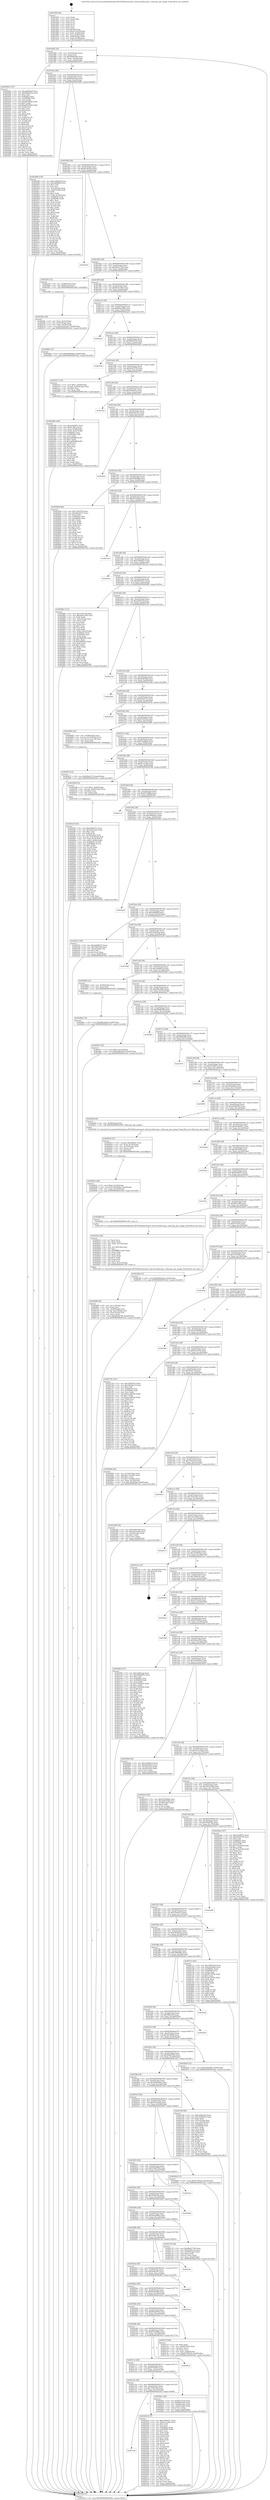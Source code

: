 digraph "0x401950" {
  label = "0x401950 (/mnt/c/Users/mathe/Desktop/tcc/POCII/binaries/extr_xhyvesrcbhyvegc.c_bhyvegc_get_image_Final-ollvm.out::main(0))"
  labelloc = "t"
  node[shape=record]

  Entry [label="",width=0.3,height=0.3,shape=circle,fillcolor=black,style=filled]
  "0x401982" [label="{
     0x401982 [32]\l
     | [instrs]\l
     &nbsp;&nbsp;0x401982 \<+6\>: mov -0xa0(%rbp),%eax\l
     &nbsp;&nbsp;0x401988 \<+2\>: mov %eax,%ecx\l
     &nbsp;&nbsp;0x40198a \<+6\>: sub $0x8090eeba,%ecx\l
     &nbsp;&nbsp;0x401990 \<+6\>: mov %eax,-0xa4(%rbp)\l
     &nbsp;&nbsp;0x401996 \<+6\>: mov %ecx,-0xa8(%rbp)\l
     &nbsp;&nbsp;0x40199c \<+6\>: je 0000000000402403 \<main+0xab3\>\l
  }"]
  "0x402403" [label="{
     0x402403 [147]\l
     | [instrs]\l
     &nbsp;&nbsp;0x402403 \<+5\>: mov $0xae9636af,%eax\l
     &nbsp;&nbsp;0x402408 \<+5\>: mov $0x8629e5aa,%ecx\l
     &nbsp;&nbsp;0x40240d \<+2\>: mov $0x1,%dl\l
     &nbsp;&nbsp;0x40240f \<+7\>: mov 0x40605c,%esi\l
     &nbsp;&nbsp;0x402416 \<+7\>: mov 0x406060,%edi\l
     &nbsp;&nbsp;0x40241d \<+3\>: mov %esi,%r8d\l
     &nbsp;&nbsp;0x402420 \<+7\>: sub $0xaf018958,%r8d\l
     &nbsp;&nbsp;0x402427 \<+4\>: sub $0x1,%r8d\l
     &nbsp;&nbsp;0x40242b \<+7\>: add $0xaf018958,%r8d\l
     &nbsp;&nbsp;0x402432 \<+4\>: imul %r8d,%esi\l
     &nbsp;&nbsp;0x402436 \<+3\>: and $0x1,%esi\l
     &nbsp;&nbsp;0x402439 \<+3\>: cmp $0x0,%esi\l
     &nbsp;&nbsp;0x40243c \<+4\>: sete %r9b\l
     &nbsp;&nbsp;0x402440 \<+3\>: cmp $0xa,%edi\l
     &nbsp;&nbsp;0x402443 \<+4\>: setl %r10b\l
     &nbsp;&nbsp;0x402447 \<+3\>: mov %r9b,%r11b\l
     &nbsp;&nbsp;0x40244a \<+4\>: xor $0xff,%r11b\l
     &nbsp;&nbsp;0x40244e \<+3\>: mov %r10b,%bl\l
     &nbsp;&nbsp;0x402451 \<+3\>: xor $0xff,%bl\l
     &nbsp;&nbsp;0x402454 \<+3\>: xor $0x0,%dl\l
     &nbsp;&nbsp;0x402457 \<+3\>: mov %r11b,%r14b\l
     &nbsp;&nbsp;0x40245a \<+4\>: and $0x0,%r14b\l
     &nbsp;&nbsp;0x40245e \<+3\>: and %dl,%r9b\l
     &nbsp;&nbsp;0x402461 \<+3\>: mov %bl,%r15b\l
     &nbsp;&nbsp;0x402464 \<+4\>: and $0x0,%r15b\l
     &nbsp;&nbsp;0x402468 \<+3\>: and %dl,%r10b\l
     &nbsp;&nbsp;0x40246b \<+3\>: or %r9b,%r14b\l
     &nbsp;&nbsp;0x40246e \<+3\>: or %r10b,%r15b\l
     &nbsp;&nbsp;0x402471 \<+3\>: xor %r15b,%r14b\l
     &nbsp;&nbsp;0x402474 \<+3\>: or %bl,%r11b\l
     &nbsp;&nbsp;0x402477 \<+4\>: xor $0xff,%r11b\l
     &nbsp;&nbsp;0x40247b \<+3\>: or $0x0,%dl\l
     &nbsp;&nbsp;0x40247e \<+3\>: and %dl,%r11b\l
     &nbsp;&nbsp;0x402481 \<+3\>: or %r11b,%r14b\l
     &nbsp;&nbsp;0x402484 \<+4\>: test $0x1,%r14b\l
     &nbsp;&nbsp;0x402488 \<+3\>: cmovne %ecx,%eax\l
     &nbsp;&nbsp;0x40248b \<+6\>: mov %eax,-0xa0(%rbp)\l
     &nbsp;&nbsp;0x402491 \<+5\>: jmp 00000000004033e2 \<main+0x1a92\>\l
  }"]
  "0x4019a2" [label="{
     0x4019a2 [28]\l
     | [instrs]\l
     &nbsp;&nbsp;0x4019a2 \<+5\>: jmp 00000000004019a7 \<main+0x57\>\l
     &nbsp;&nbsp;0x4019a7 \<+6\>: mov -0xa4(%rbp),%eax\l
     &nbsp;&nbsp;0x4019ad \<+5\>: sub $0x8629e5aa,%eax\l
     &nbsp;&nbsp;0x4019b2 \<+6\>: mov %eax,-0xac(%rbp)\l
     &nbsp;&nbsp;0x4019b8 \<+6\>: je 0000000000402496 \<main+0xb46\>\l
  }"]
  Exit [label="",width=0.3,height=0.3,shape=circle,fillcolor=black,style=filled,peripheries=2]
  "0x402496" [label="{
     0x402496 [155]\l
     | [instrs]\l
     &nbsp;&nbsp;0x402496 \<+5\>: mov $0xae9636af,%eax\l
     &nbsp;&nbsp;0x40249b \<+5\>: mov $0xcab8fb9f,%ecx\l
     &nbsp;&nbsp;0x4024a0 \<+2\>: mov $0x1,%dl\l
     &nbsp;&nbsp;0x4024a2 \<+2\>: xor %esi,%esi\l
     &nbsp;&nbsp;0x4024a4 \<+3\>: mov -0x5c(%rbp),%edi\l
     &nbsp;&nbsp;0x4024a7 \<+3\>: cmp -0x50(%rbp),%edi\l
     &nbsp;&nbsp;0x4024aa \<+4\>: setl %r8b\l
     &nbsp;&nbsp;0x4024ae \<+4\>: and $0x1,%r8b\l
     &nbsp;&nbsp;0x4024b2 \<+4\>: mov %r8b,-0x2d(%rbp)\l
     &nbsp;&nbsp;0x4024b6 \<+7\>: mov 0x40605c,%edi\l
     &nbsp;&nbsp;0x4024bd \<+8\>: mov 0x406060,%r9d\l
     &nbsp;&nbsp;0x4024c5 \<+3\>: sub $0x1,%esi\l
     &nbsp;&nbsp;0x4024c8 \<+3\>: mov %edi,%r10d\l
     &nbsp;&nbsp;0x4024cb \<+3\>: add %esi,%r10d\l
     &nbsp;&nbsp;0x4024ce \<+4\>: imul %r10d,%edi\l
     &nbsp;&nbsp;0x4024d2 \<+3\>: and $0x1,%edi\l
     &nbsp;&nbsp;0x4024d5 \<+3\>: cmp $0x0,%edi\l
     &nbsp;&nbsp;0x4024d8 \<+4\>: sete %r8b\l
     &nbsp;&nbsp;0x4024dc \<+4\>: cmp $0xa,%r9d\l
     &nbsp;&nbsp;0x4024e0 \<+4\>: setl %r11b\l
     &nbsp;&nbsp;0x4024e4 \<+3\>: mov %r8b,%bl\l
     &nbsp;&nbsp;0x4024e7 \<+3\>: xor $0xff,%bl\l
     &nbsp;&nbsp;0x4024ea \<+3\>: mov %r11b,%r14b\l
     &nbsp;&nbsp;0x4024ed \<+4\>: xor $0xff,%r14b\l
     &nbsp;&nbsp;0x4024f1 \<+3\>: xor $0x0,%dl\l
     &nbsp;&nbsp;0x4024f4 \<+3\>: mov %bl,%r15b\l
     &nbsp;&nbsp;0x4024f7 \<+4\>: and $0x0,%r15b\l
     &nbsp;&nbsp;0x4024fb \<+3\>: and %dl,%r8b\l
     &nbsp;&nbsp;0x4024fe \<+3\>: mov %r14b,%r12b\l
     &nbsp;&nbsp;0x402501 \<+4\>: and $0x0,%r12b\l
     &nbsp;&nbsp;0x402505 \<+3\>: and %dl,%r11b\l
     &nbsp;&nbsp;0x402508 \<+3\>: or %r8b,%r15b\l
     &nbsp;&nbsp;0x40250b \<+3\>: or %r11b,%r12b\l
     &nbsp;&nbsp;0x40250e \<+3\>: xor %r12b,%r15b\l
     &nbsp;&nbsp;0x402511 \<+3\>: or %r14b,%bl\l
     &nbsp;&nbsp;0x402514 \<+3\>: xor $0xff,%bl\l
     &nbsp;&nbsp;0x402517 \<+3\>: or $0x0,%dl\l
     &nbsp;&nbsp;0x40251a \<+2\>: and %dl,%bl\l
     &nbsp;&nbsp;0x40251c \<+3\>: or %bl,%r15b\l
     &nbsp;&nbsp;0x40251f \<+4\>: test $0x1,%r15b\l
     &nbsp;&nbsp;0x402523 \<+3\>: cmovne %ecx,%eax\l
     &nbsp;&nbsp;0x402526 \<+6\>: mov %eax,-0xa0(%rbp)\l
     &nbsp;&nbsp;0x40252c \<+5\>: jmp 00000000004033e2 \<main+0x1a92\>\l
  }"]
  "0x4019be" [label="{
     0x4019be [28]\l
     | [instrs]\l
     &nbsp;&nbsp;0x4019be \<+5\>: jmp 00000000004019c3 \<main+0x73\>\l
     &nbsp;&nbsp;0x4019c3 \<+6\>: mov -0xa4(%rbp),%eax\l
     &nbsp;&nbsp;0x4019c9 \<+5\>: sub $0x8a3dc93a,%eax\l
     &nbsp;&nbsp;0x4019ce \<+6\>: mov %eax,-0xb0(%rbp)\l
     &nbsp;&nbsp;0x4019d4 \<+6\>: je 0000000000402250 \<main+0x900\>\l
  }"]
  "0x4029bc" [label="{
     0x4029bc [15]\l
     | [instrs]\l
     &nbsp;&nbsp;0x4029bc \<+10\>: movl $0xd6bcda84,-0xa0(%rbp)\l
     &nbsp;&nbsp;0x4029c6 \<+5\>: jmp 00000000004033e2 \<main+0x1a92\>\l
  }"]
  "0x402250" [label="{
     0x402250\l
  }", style=dashed]
  "0x4019da" [label="{
     0x4019da [28]\l
     | [instrs]\l
     &nbsp;&nbsp;0x4019da \<+5\>: jmp 00000000004019df \<main+0x8f\>\l
     &nbsp;&nbsp;0x4019df \<+6\>: mov -0xa4(%rbp),%eax\l
     &nbsp;&nbsp;0x4019e5 \<+5\>: sub $0x8be51704,%eax\l
     &nbsp;&nbsp;0x4019ea \<+6\>: mov %eax,-0xb4(%rbp)\l
     &nbsp;&nbsp;0x4019f0 \<+6\>: je 000000000040225f \<main+0x90f\>\l
  }"]
  "0x40297f" [label="{
     0x40297f [15]\l
     | [instrs]\l
     &nbsp;&nbsp;0x40297f \<+10\>: movl $0x90e0179,-0xa0(%rbp)\l
     &nbsp;&nbsp;0x402989 \<+5\>: jmp 00000000004033e2 \<main+0x1a92\>\l
  }"]
  "0x40225f" [label="{
     0x40225f [13]\l
     | [instrs]\l
     &nbsp;&nbsp;0x40225f \<+4\>: mov -0x48(%rbp),%rax\l
     &nbsp;&nbsp;0x402263 \<+4\>: mov 0x8(%rax),%rdi\l
     &nbsp;&nbsp;0x402267 \<+5\>: call 0000000000401060 \<atoi@plt\>\l
     | [calls]\l
     &nbsp;&nbsp;0x401060 \{1\} (unknown)\l
  }"]
  "0x4019f6" [label="{
     0x4019f6 [28]\l
     | [instrs]\l
     &nbsp;&nbsp;0x4019f6 \<+5\>: jmp 00000000004019fb \<main+0xab\>\l
     &nbsp;&nbsp;0x4019fb \<+6\>: mov -0xa4(%rbp),%eax\l
     &nbsp;&nbsp;0x401a01 \<+5\>: sub $0x8deb1385,%eax\l
     &nbsp;&nbsp;0x401a06 \<+6\>: mov %eax,-0xb8(%rbp)\l
     &nbsp;&nbsp;0x401a0c \<+6\>: je 00000000004028fe \<main+0xfae\>\l
  }"]
  "0x402931" [label="{
     0x402931 [28]\l
     | [instrs]\l
     &nbsp;&nbsp;0x402931 \<+7\>: movl $0x0,-0x74(%rbp)\l
     &nbsp;&nbsp;0x402938 \<+10\>: movl $0x320093ba,-0xa0(%rbp)\l
     &nbsp;&nbsp;0x402942 \<+6\>: mov %eax,-0x1d0(%rbp)\l
     &nbsp;&nbsp;0x402948 \<+5\>: jmp 00000000004033e2 \<main+0x1a92\>\l
  }"]
  "0x4028fe" [label="{
     0x4028fe [15]\l
     | [instrs]\l
     &nbsp;&nbsp;0x4028fe \<+10\>: movl $0x8090eeba,-0xa0(%rbp)\l
     &nbsp;&nbsp;0x402908 \<+5\>: jmp 00000000004033e2 \<main+0x1a92\>\l
  }"]
  "0x401a12" [label="{
     0x401a12 [28]\l
     | [instrs]\l
     &nbsp;&nbsp;0x401a12 \<+5\>: jmp 0000000000401a17 \<main+0xc7\>\l
     &nbsp;&nbsp;0x401a17 \<+6\>: mov -0xa4(%rbp),%eax\l
     &nbsp;&nbsp;0x401a1d \<+5\>: sub $0x90ae30fb,%eax\l
     &nbsp;&nbsp;0x401a22 \<+6\>: mov %eax,-0xbc(%rbp)\l
     &nbsp;&nbsp;0x401a28 \<+6\>: je 0000000000402aa5 \<main+0x1155\>\l
  }"]
  "0x402916" [label="{
     0x402916 [27]\l
     | [instrs]\l
     &nbsp;&nbsp;0x402916 \<+10\>: movabs $0x4040d1,%rdi\l
     &nbsp;&nbsp;0x402920 \<+4\>: mov %rax,-0x70(%rbp)\l
     &nbsp;&nbsp;0x402924 \<+4\>: mov -0x70(%rbp),%rax\l
     &nbsp;&nbsp;0x402928 \<+2\>: mov (%rax),%esi\l
     &nbsp;&nbsp;0x40292a \<+2\>: mov $0x0,%al\l
     &nbsp;&nbsp;0x40292c \<+5\>: call 0000000000401040 \<printf@plt\>\l
     | [calls]\l
     &nbsp;&nbsp;0x401040 \{1\} (unknown)\l
  }"]
  "0x402aa5" [label="{
     0x402aa5\l
  }", style=dashed]
  "0x401a2e" [label="{
     0x401a2e [28]\l
     | [instrs]\l
     &nbsp;&nbsp;0x401a2e \<+5\>: jmp 0000000000401a33 \<main+0xe3\>\l
     &nbsp;&nbsp;0x401a33 \<+6\>: mov -0xa4(%rbp),%eax\l
     &nbsp;&nbsp;0x401a39 \<+5\>: sub $0x949c9518,%eax\l
     &nbsp;&nbsp;0x401a3e \<+6\>: mov %eax,-0xc0(%rbp)\l
     &nbsp;&nbsp;0x401a44 \<+6\>: je 0000000000402b30 \<main+0x11e0\>\l
  }"]
  "0x4026f8" [label="{
     0x4026f8 [39]\l
     | [instrs]\l
     &nbsp;&nbsp;0x4026f8 \<+6\>: mov -0x1cc(%rbp),%ecx\l
     &nbsp;&nbsp;0x4026fe \<+3\>: imul %eax,%ecx\l
     &nbsp;&nbsp;0x402701 \<+4\>: mov -0x58(%rbp),%r8\l
     &nbsp;&nbsp;0x402705 \<+4\>: movslq -0x5c(%rbp),%r9\l
     &nbsp;&nbsp;0x402709 \<+4\>: mov (%r8,%r9,8),%r8\l
     &nbsp;&nbsp;0x40270d \<+3\>: mov %ecx,(%r8)\l
     &nbsp;&nbsp;0x402710 \<+10\>: movl $0x665dd790,-0xa0(%rbp)\l
     &nbsp;&nbsp;0x40271a \<+5\>: jmp 00000000004033e2 \<main+0x1a92\>\l
  }"]
  "0x402b30" [label="{
     0x402b30\l
  }", style=dashed]
  "0x401a4a" [label="{
     0x401a4a [28]\l
     | [instrs]\l
     &nbsp;&nbsp;0x401a4a \<+5\>: jmp 0000000000401a4f \<main+0xff\>\l
     &nbsp;&nbsp;0x401a4f \<+6\>: mov -0xa4(%rbp),%eax\l
     &nbsp;&nbsp;0x401a55 \<+5\>: sub $0x9cdf7278,%eax\l
     &nbsp;&nbsp;0x401a5a \<+6\>: mov %eax,-0xc4(%rbp)\l
     &nbsp;&nbsp;0x401a60 \<+6\>: je 0000000000402371 \<main+0xa21\>\l
  }"]
  "0x4026c4" [label="{
     0x4026c4 [52]\l
     | [instrs]\l
     &nbsp;&nbsp;0x4026c4 \<+2\>: xor %ecx,%ecx\l
     &nbsp;&nbsp;0x4026c6 \<+5\>: mov $0x2,%edx\l
     &nbsp;&nbsp;0x4026cb \<+6\>: mov %edx,-0x1c8(%rbp)\l
     &nbsp;&nbsp;0x4026d1 \<+1\>: cltd\l
     &nbsp;&nbsp;0x4026d2 \<+6\>: mov -0x1c8(%rbp),%esi\l
     &nbsp;&nbsp;0x4026d8 \<+2\>: idiv %esi\l
     &nbsp;&nbsp;0x4026da \<+6\>: imul $0xfffffffe,%edx,%edx\l
     &nbsp;&nbsp;0x4026e0 \<+2\>: mov %ecx,%edi\l
     &nbsp;&nbsp;0x4026e2 \<+2\>: sub %edx,%edi\l
     &nbsp;&nbsp;0x4026e4 \<+2\>: mov %ecx,%edx\l
     &nbsp;&nbsp;0x4026e6 \<+3\>: sub $0x1,%edx\l
     &nbsp;&nbsp;0x4026e9 \<+2\>: add %edx,%edi\l
     &nbsp;&nbsp;0x4026eb \<+2\>: sub %edi,%ecx\l
     &nbsp;&nbsp;0x4026ed \<+6\>: mov %ecx,-0x1cc(%rbp)\l
     &nbsp;&nbsp;0x4026f3 \<+5\>: call 0000000000401160 \<next_i\>\l
     | [calls]\l
     &nbsp;&nbsp;0x401160 \{1\} (/mnt/c/Users/mathe/Desktop/tcc/POCII/binaries/extr_xhyvesrcbhyvegc.c_bhyvegc_get_image_Final-ollvm.out::next_i)\l
  }"]
  "0x402371" [label="{
     0x402371 [23]\l
     | [instrs]\l
     &nbsp;&nbsp;0x402371 \<+7\>: movl $0x1,-0x50(%rbp)\l
     &nbsp;&nbsp;0x402378 \<+4\>: movslq -0x50(%rbp),%rax\l
     &nbsp;&nbsp;0x40237c \<+4\>: shl $0x3,%rax\l
     &nbsp;&nbsp;0x402380 \<+3\>: mov %rax,%rdi\l
     &nbsp;&nbsp;0x402383 \<+5\>: call 0000000000401050 \<malloc@plt\>\l
     | [calls]\l
     &nbsp;&nbsp;0x401050 \{1\} (unknown)\l
  }"]
  "0x401a66" [label="{
     0x401a66 [28]\l
     | [instrs]\l
     &nbsp;&nbsp;0x401a66 \<+5\>: jmp 0000000000401a6b \<main+0x11b\>\l
     &nbsp;&nbsp;0x401a6b \<+6\>: mov -0xa4(%rbp),%eax\l
     &nbsp;&nbsp;0x401a71 \<+5\>: sub $0xa39da47c,%eax\l
     &nbsp;&nbsp;0x401a76 \<+6\>: mov %eax,-0xc8(%rbp)\l
     &nbsp;&nbsp;0x401a7c \<+6\>: je 000000000040325c \<main+0x190c\>\l
  }"]
  "0x4025ef" [label="{
     0x4025ef [163]\l
     | [instrs]\l
     &nbsp;&nbsp;0x4025ef \<+5\>: mov $0xa39da47c,%ecx\l
     &nbsp;&nbsp;0x4025f4 \<+5\>: mov $0x520ceeed,%edx\l
     &nbsp;&nbsp;0x4025f9 \<+3\>: mov $0x1,%sil\l
     &nbsp;&nbsp;0x4025fc \<+3\>: xor %r8d,%r8d\l
     &nbsp;&nbsp;0x4025ff \<+4\>: mov -0x58(%rbp),%rdi\l
     &nbsp;&nbsp;0x402603 \<+4\>: movslq -0x5c(%rbp),%r9\l
     &nbsp;&nbsp;0x402607 \<+4\>: mov %rax,(%rdi,%r9,8)\l
     &nbsp;&nbsp;0x40260b \<+7\>: movl $0x0,-0x64(%rbp)\l
     &nbsp;&nbsp;0x402612 \<+8\>: mov 0x40605c,%r10d\l
     &nbsp;&nbsp;0x40261a \<+8\>: mov 0x406060,%r11d\l
     &nbsp;&nbsp;0x402622 \<+4\>: sub $0x1,%r8d\l
     &nbsp;&nbsp;0x402626 \<+3\>: mov %r10d,%ebx\l
     &nbsp;&nbsp;0x402629 \<+3\>: add %r8d,%ebx\l
     &nbsp;&nbsp;0x40262c \<+4\>: imul %ebx,%r10d\l
     &nbsp;&nbsp;0x402630 \<+4\>: and $0x1,%r10d\l
     &nbsp;&nbsp;0x402634 \<+4\>: cmp $0x0,%r10d\l
     &nbsp;&nbsp;0x402638 \<+4\>: sete %r14b\l
     &nbsp;&nbsp;0x40263c \<+4\>: cmp $0xa,%r11d\l
     &nbsp;&nbsp;0x402640 \<+4\>: setl %r15b\l
     &nbsp;&nbsp;0x402644 \<+3\>: mov %r14b,%r12b\l
     &nbsp;&nbsp;0x402647 \<+4\>: xor $0xff,%r12b\l
     &nbsp;&nbsp;0x40264b \<+3\>: mov %r15b,%r13b\l
     &nbsp;&nbsp;0x40264e \<+4\>: xor $0xff,%r13b\l
     &nbsp;&nbsp;0x402652 \<+4\>: xor $0x1,%sil\l
     &nbsp;&nbsp;0x402656 \<+3\>: mov %r12b,%al\l
     &nbsp;&nbsp;0x402659 \<+2\>: and $0xff,%al\l
     &nbsp;&nbsp;0x40265b \<+3\>: and %sil,%r14b\l
     &nbsp;&nbsp;0x40265e \<+3\>: mov %r13b,%dil\l
     &nbsp;&nbsp;0x402661 \<+4\>: and $0xff,%dil\l
     &nbsp;&nbsp;0x402665 \<+3\>: and %sil,%r15b\l
     &nbsp;&nbsp;0x402668 \<+3\>: or %r14b,%al\l
     &nbsp;&nbsp;0x40266b \<+3\>: or %r15b,%dil\l
     &nbsp;&nbsp;0x40266e \<+3\>: xor %dil,%al\l
     &nbsp;&nbsp;0x402671 \<+3\>: or %r13b,%r12b\l
     &nbsp;&nbsp;0x402674 \<+4\>: xor $0xff,%r12b\l
     &nbsp;&nbsp;0x402678 \<+4\>: or $0x1,%sil\l
     &nbsp;&nbsp;0x40267c \<+3\>: and %sil,%r12b\l
     &nbsp;&nbsp;0x40267f \<+3\>: or %r12b,%al\l
     &nbsp;&nbsp;0x402682 \<+2\>: test $0x1,%al\l
     &nbsp;&nbsp;0x402684 \<+3\>: cmovne %edx,%ecx\l
     &nbsp;&nbsp;0x402687 \<+6\>: mov %ecx,-0xa0(%rbp)\l
     &nbsp;&nbsp;0x40268d \<+5\>: jmp 00000000004033e2 \<main+0x1a92\>\l
  }"]
  "0x40325c" [label="{
     0x40325c\l
  }", style=dashed]
  "0x401a82" [label="{
     0x401a82 [28]\l
     | [instrs]\l
     &nbsp;&nbsp;0x401a82 \<+5\>: jmp 0000000000401a87 \<main+0x137\>\l
     &nbsp;&nbsp;0x401a87 \<+6\>: mov -0xa4(%rbp),%eax\l
     &nbsp;&nbsp;0x401a8d \<+5\>: sub $0xa40ac5ec,%eax\l
     &nbsp;&nbsp;0x401a92 \<+6\>: mov %eax,-0xcc(%rbp)\l
     &nbsp;&nbsp;0x401a98 \<+6\>: je 00000000004029cb \<main+0x107b\>\l
  }"]
  "0x40214a" [label="{
     0x40214a\l
  }", style=dashed]
  "0x4029cb" [label="{
     0x4029cb\l
  }", style=dashed]
  "0x401a9e" [label="{
     0x401a9e [28]\l
     | [instrs]\l
     &nbsp;&nbsp;0x401a9e \<+5\>: jmp 0000000000401aa3 \<main+0x153\>\l
     &nbsp;&nbsp;0x401aa3 \<+6\>: mov -0xa4(%rbp),%eax\l
     &nbsp;&nbsp;0x401aa9 \<+5\>: sub $0xa5f92896,%eax\l
     &nbsp;&nbsp;0x401aae \<+6\>: mov %eax,-0xd0(%rbp)\l
     &nbsp;&nbsp;0x401ab4 \<+6\>: je 0000000000402838 \<main+0xee8\>\l
  }"]
  "0x40254f" [label="{
     0x40254f [137]\l
     | [instrs]\l
     &nbsp;&nbsp;0x40254f \<+5\>: mov $0xa39da47c,%eax\l
     &nbsp;&nbsp;0x402554 \<+5\>: mov $0xbcccc26e,%ecx\l
     &nbsp;&nbsp;0x402559 \<+2\>: mov $0x1,%dl\l
     &nbsp;&nbsp;0x40255b \<+2\>: xor %esi,%esi\l
     &nbsp;&nbsp;0x40255d \<+7\>: mov 0x40605c,%edi\l
     &nbsp;&nbsp;0x402564 \<+8\>: mov 0x406060,%r8d\l
     &nbsp;&nbsp;0x40256c \<+3\>: sub $0x1,%esi\l
     &nbsp;&nbsp;0x40256f \<+3\>: mov %edi,%r9d\l
     &nbsp;&nbsp;0x402572 \<+3\>: add %esi,%r9d\l
     &nbsp;&nbsp;0x402575 \<+4\>: imul %r9d,%edi\l
     &nbsp;&nbsp;0x402579 \<+3\>: and $0x1,%edi\l
     &nbsp;&nbsp;0x40257c \<+3\>: cmp $0x0,%edi\l
     &nbsp;&nbsp;0x40257f \<+4\>: sete %r10b\l
     &nbsp;&nbsp;0x402583 \<+4\>: cmp $0xa,%r8d\l
     &nbsp;&nbsp;0x402587 \<+4\>: setl %r11b\l
     &nbsp;&nbsp;0x40258b \<+3\>: mov %r10b,%bl\l
     &nbsp;&nbsp;0x40258e \<+3\>: xor $0xff,%bl\l
     &nbsp;&nbsp;0x402591 \<+3\>: mov %r11b,%r14b\l
     &nbsp;&nbsp;0x402594 \<+4\>: xor $0xff,%r14b\l
     &nbsp;&nbsp;0x402598 \<+3\>: xor $0x1,%dl\l
     &nbsp;&nbsp;0x40259b \<+3\>: mov %bl,%r15b\l
     &nbsp;&nbsp;0x40259e \<+4\>: and $0xff,%r15b\l
     &nbsp;&nbsp;0x4025a2 \<+3\>: and %dl,%r10b\l
     &nbsp;&nbsp;0x4025a5 \<+3\>: mov %r14b,%r12b\l
     &nbsp;&nbsp;0x4025a8 \<+4\>: and $0xff,%r12b\l
     &nbsp;&nbsp;0x4025ac \<+3\>: and %dl,%r11b\l
     &nbsp;&nbsp;0x4025af \<+3\>: or %r10b,%r15b\l
     &nbsp;&nbsp;0x4025b2 \<+3\>: or %r11b,%r12b\l
     &nbsp;&nbsp;0x4025b5 \<+3\>: xor %r12b,%r15b\l
     &nbsp;&nbsp;0x4025b8 \<+3\>: or %r14b,%bl\l
     &nbsp;&nbsp;0x4025bb \<+3\>: xor $0xff,%bl\l
     &nbsp;&nbsp;0x4025be \<+3\>: or $0x1,%dl\l
     &nbsp;&nbsp;0x4025c1 \<+2\>: and %dl,%bl\l
     &nbsp;&nbsp;0x4025c3 \<+3\>: or %bl,%r15b\l
     &nbsp;&nbsp;0x4025c6 \<+4\>: test $0x1,%r15b\l
     &nbsp;&nbsp;0x4025ca \<+3\>: cmovne %ecx,%eax\l
     &nbsp;&nbsp;0x4025cd \<+6\>: mov %eax,-0xa0(%rbp)\l
     &nbsp;&nbsp;0x4025d3 \<+5\>: jmp 00000000004033e2 \<main+0x1a92\>\l
  }"]
  "0x402838" [label="{
     0x402838 [86]\l
     | [instrs]\l
     &nbsp;&nbsp;0x402838 \<+5\>: mov $0x7cf0c53d,%eax\l
     &nbsp;&nbsp;0x40283d \<+5\>: mov $0xa80a5237,%ecx\l
     &nbsp;&nbsp;0x402842 \<+2\>: xor %edx,%edx\l
     &nbsp;&nbsp;0x402844 \<+7\>: mov 0x40605c,%esi\l
     &nbsp;&nbsp;0x40284b \<+7\>: mov 0x406060,%edi\l
     &nbsp;&nbsp;0x402852 \<+3\>: sub $0x1,%edx\l
     &nbsp;&nbsp;0x402855 \<+3\>: mov %esi,%r8d\l
     &nbsp;&nbsp;0x402858 \<+3\>: add %edx,%r8d\l
     &nbsp;&nbsp;0x40285b \<+4\>: imul %r8d,%esi\l
     &nbsp;&nbsp;0x40285f \<+3\>: and $0x1,%esi\l
     &nbsp;&nbsp;0x402862 \<+3\>: cmp $0x0,%esi\l
     &nbsp;&nbsp;0x402865 \<+4\>: sete %r9b\l
     &nbsp;&nbsp;0x402869 \<+3\>: cmp $0xa,%edi\l
     &nbsp;&nbsp;0x40286c \<+4\>: setl %r10b\l
     &nbsp;&nbsp;0x402870 \<+3\>: mov %r9b,%r11b\l
     &nbsp;&nbsp;0x402873 \<+3\>: and %r10b,%r11b\l
     &nbsp;&nbsp;0x402876 \<+3\>: xor %r10b,%r9b\l
     &nbsp;&nbsp;0x402879 \<+3\>: or %r9b,%r11b\l
     &nbsp;&nbsp;0x40287c \<+4\>: test $0x1,%r11b\l
     &nbsp;&nbsp;0x402880 \<+3\>: cmovne %ecx,%eax\l
     &nbsp;&nbsp;0x402883 \<+6\>: mov %eax,-0xa0(%rbp)\l
     &nbsp;&nbsp;0x402889 \<+5\>: jmp 00000000004033e2 \<main+0x1a92\>\l
  }"]
  "0x401aba" [label="{
     0x401aba [28]\l
     | [instrs]\l
     &nbsp;&nbsp;0x401aba \<+5\>: jmp 0000000000401abf \<main+0x16f\>\l
     &nbsp;&nbsp;0x401abf \<+6\>: mov -0xa4(%rbp),%eax\l
     &nbsp;&nbsp;0x401ac5 \<+5\>: sub $0xa672e8e9,%eax\l
     &nbsp;&nbsp;0x401aca \<+6\>: mov %eax,-0xd4(%rbp)\l
     &nbsp;&nbsp;0x401ad0 \<+6\>: je 00000000004021e9 \<main+0x899\>\l
  }"]
  "0x40212e" [label="{
     0x40212e [28]\l
     | [instrs]\l
     &nbsp;&nbsp;0x40212e \<+5\>: jmp 0000000000402133 \<main+0x7e3\>\l
     &nbsp;&nbsp;0x402133 \<+6\>: mov -0xa4(%rbp),%eax\l
     &nbsp;&nbsp;0x402139 \<+5\>: sub $0x740f10ad,%eax\l
     &nbsp;&nbsp;0x40213e \<+6\>: mov %eax,-0x1c0(%rbp)\l
     &nbsp;&nbsp;0x402144 \<+6\>: je 000000000040254f \<main+0xbff\>\l
  }"]
  "0x4021e9" [label="{
     0x4021e9\l
  }", style=dashed]
  "0x401ad6" [label="{
     0x401ad6 [28]\l
     | [instrs]\l
     &nbsp;&nbsp;0x401ad6 \<+5\>: jmp 0000000000401adb \<main+0x18b\>\l
     &nbsp;&nbsp;0x401adb \<+6\>: mov -0xa4(%rbp),%eax\l
     &nbsp;&nbsp;0x401ae1 \<+5\>: sub $0xa788dd37,%eax\l
     &nbsp;&nbsp;0x401ae6 \<+6\>: mov %eax,-0xd8(%rbp)\l
     &nbsp;&nbsp;0x401aec \<+6\>: je 0000000000402c0e \<main+0x12be\>\l
  }"]
  "0x4026a1" [label="{
     0x4026a1 [30]\l
     | [instrs]\l
     &nbsp;&nbsp;0x4026a1 \<+5\>: mov $0x821437b,%eax\l
     &nbsp;&nbsp;0x4026a6 \<+5\>: mov $0xff44c380,%ecx\l
     &nbsp;&nbsp;0x4026ab \<+3\>: mov -0x64(%rbp),%edx\l
     &nbsp;&nbsp;0x4026ae \<+3\>: cmp -0x60(%rbp),%edx\l
     &nbsp;&nbsp;0x4026b1 \<+3\>: cmovl %ecx,%eax\l
     &nbsp;&nbsp;0x4026b4 \<+6\>: mov %eax,-0xa0(%rbp)\l
     &nbsp;&nbsp;0x4026ba \<+5\>: jmp 00000000004033e2 \<main+0x1a92\>\l
  }"]
  "0x402c0e" [label="{
     0x402c0e\l
  }", style=dashed]
  "0x401af2" [label="{
     0x401af2 [28]\l
     | [instrs]\l
     &nbsp;&nbsp;0x401af2 \<+5\>: jmp 0000000000401af7 \<main+0x1a7\>\l
     &nbsp;&nbsp;0x401af7 \<+6\>: mov -0xa4(%rbp),%eax\l
     &nbsp;&nbsp;0x401afd \<+5\>: sub $0xa80a5237,%eax\l
     &nbsp;&nbsp;0x401b02 \<+6\>: mov %eax,-0xdc(%rbp)\l
     &nbsp;&nbsp;0x401b08 \<+6\>: je 000000000040288e \<main+0xf3e\>\l
  }"]
  "0x402112" [label="{
     0x402112 [28]\l
     | [instrs]\l
     &nbsp;&nbsp;0x402112 \<+5\>: jmp 0000000000402117 \<main+0x7c7\>\l
     &nbsp;&nbsp;0x402117 \<+6\>: mov -0xa4(%rbp),%eax\l
     &nbsp;&nbsp;0x40211d \<+5\>: sub $0x6779f183,%eax\l
     &nbsp;&nbsp;0x402122 \<+6\>: mov %eax,-0x1bc(%rbp)\l
     &nbsp;&nbsp;0x402128 \<+6\>: je 00000000004026a1 \<main+0xd51\>\l
  }"]
  "0x40288e" [label="{
     0x40288e [112]\l
     | [instrs]\l
     &nbsp;&nbsp;0x40288e \<+5\>: mov $0x7cf0c53d,%eax\l
     &nbsp;&nbsp;0x402893 \<+5\>: mov $0x8deb1385,%ecx\l
     &nbsp;&nbsp;0x402898 \<+2\>: xor %edx,%edx\l
     &nbsp;&nbsp;0x40289a \<+3\>: mov -0x5c(%rbp),%esi\l
     &nbsp;&nbsp;0x40289d \<+2\>: mov %edx,%edi\l
     &nbsp;&nbsp;0x40289f \<+2\>: sub %esi,%edi\l
     &nbsp;&nbsp;0x4028a1 \<+2\>: mov %edx,%esi\l
     &nbsp;&nbsp;0x4028a3 \<+3\>: sub $0x1,%esi\l
     &nbsp;&nbsp;0x4028a6 \<+2\>: add %esi,%edi\l
     &nbsp;&nbsp;0x4028a8 \<+2\>: sub %edi,%edx\l
     &nbsp;&nbsp;0x4028aa \<+3\>: mov %edx,-0x5c(%rbp)\l
     &nbsp;&nbsp;0x4028ad \<+7\>: mov 0x40605c,%edx\l
     &nbsp;&nbsp;0x4028b4 \<+7\>: mov 0x406060,%esi\l
     &nbsp;&nbsp;0x4028bb \<+2\>: mov %edx,%edi\l
     &nbsp;&nbsp;0x4028bd \<+6\>: add $0x38f845f2,%edi\l
     &nbsp;&nbsp;0x4028c3 \<+3\>: sub $0x1,%edi\l
     &nbsp;&nbsp;0x4028c6 \<+6\>: sub $0x38f845f2,%edi\l
     &nbsp;&nbsp;0x4028cc \<+3\>: imul %edi,%edx\l
     &nbsp;&nbsp;0x4028cf \<+3\>: and $0x1,%edx\l
     &nbsp;&nbsp;0x4028d2 \<+3\>: cmp $0x0,%edx\l
     &nbsp;&nbsp;0x4028d5 \<+4\>: sete %r8b\l
     &nbsp;&nbsp;0x4028d9 \<+3\>: cmp $0xa,%esi\l
     &nbsp;&nbsp;0x4028dc \<+4\>: setl %r9b\l
     &nbsp;&nbsp;0x4028e0 \<+3\>: mov %r8b,%r10b\l
     &nbsp;&nbsp;0x4028e3 \<+3\>: and %r9b,%r10b\l
     &nbsp;&nbsp;0x4028e6 \<+3\>: xor %r9b,%r8b\l
     &nbsp;&nbsp;0x4028e9 \<+3\>: or %r8b,%r10b\l
     &nbsp;&nbsp;0x4028ec \<+4\>: test $0x1,%r10b\l
     &nbsp;&nbsp;0x4028f0 \<+3\>: cmovne %ecx,%eax\l
     &nbsp;&nbsp;0x4028f3 \<+6\>: mov %eax,-0xa0(%rbp)\l
     &nbsp;&nbsp;0x4028f9 \<+5\>: jmp 00000000004033e2 \<main+0x1a92\>\l
  }"]
  "0x401b0e" [label="{
     0x401b0e [28]\l
     | [instrs]\l
     &nbsp;&nbsp;0x401b0e \<+5\>: jmp 0000000000401b13 \<main+0x1c3\>\l
     &nbsp;&nbsp;0x401b13 \<+6\>: mov -0xa4(%rbp),%eax\l
     &nbsp;&nbsp;0x401b19 \<+5\>: sub $0xad8c53cf,%eax\l
     &nbsp;&nbsp;0x401b1e \<+6\>: mov %eax,-0xe0(%rbp)\l
     &nbsp;&nbsp;0x401b24 \<+6\>: je 0000000000402c32 \<main+0x12e2\>\l
  }"]
  "0x4030c4" [label="{
     0x4030c4\l
  }", style=dashed]
  "0x402c32" [label="{
     0x402c32\l
  }", style=dashed]
  "0x401b2a" [label="{
     0x401b2a [28]\l
     | [instrs]\l
     &nbsp;&nbsp;0x401b2a \<+5\>: jmp 0000000000401b2f \<main+0x1df\>\l
     &nbsp;&nbsp;0x401b2f \<+6\>: mov -0xa4(%rbp),%eax\l
     &nbsp;&nbsp;0x401b35 \<+5\>: sub $0xae9636af,%eax\l
     &nbsp;&nbsp;0x401b3a \<+6\>: mov %eax,-0xe4(%rbp)\l
     &nbsp;&nbsp;0x401b40 \<+6\>: je 000000000040324d \<main+0x18fd\>\l
  }"]
  "0x4020f6" [label="{
     0x4020f6 [28]\l
     | [instrs]\l
     &nbsp;&nbsp;0x4020f6 \<+5\>: jmp 00000000004020fb \<main+0x7ab\>\l
     &nbsp;&nbsp;0x4020fb \<+6\>: mov -0xa4(%rbp),%eax\l
     &nbsp;&nbsp;0x402101 \<+5\>: sub $0x6762496b,%eax\l
     &nbsp;&nbsp;0x402106 \<+6\>: mov %eax,-0x1b8(%rbp)\l
     &nbsp;&nbsp;0x40210c \<+6\>: je 00000000004030c4 \<main+0x1774\>\l
  }"]
  "0x40324d" [label="{
     0x40324d\l
  }", style=dashed]
  "0x401b46" [label="{
     0x401b46 [28]\l
     | [instrs]\l
     &nbsp;&nbsp;0x401b46 \<+5\>: jmp 0000000000401b4b \<main+0x1fb\>\l
     &nbsp;&nbsp;0x401b4b \<+6\>: mov -0xa4(%rbp),%eax\l
     &nbsp;&nbsp;0x401b51 \<+5\>: sub $0xb2fa3173,%eax\l
     &nbsp;&nbsp;0x401b56 \<+6\>: mov %eax,-0xe8(%rbp)\l
     &nbsp;&nbsp;0x401b5c \<+6\>: je 0000000000403018 \<main+0x16c8\>\l
  }"]
  "0x40271f" [label="{
     0x40271f [28]\l
     | [instrs]\l
     &nbsp;&nbsp;0x40271f \<+2\>: xor %eax,%eax\l
     &nbsp;&nbsp;0x402721 \<+3\>: mov -0x64(%rbp),%ecx\l
     &nbsp;&nbsp;0x402724 \<+3\>: sub $0x1,%eax\l
     &nbsp;&nbsp;0x402727 \<+2\>: sub %eax,%ecx\l
     &nbsp;&nbsp;0x402729 \<+3\>: mov %ecx,-0x64(%rbp)\l
     &nbsp;&nbsp;0x40272c \<+10\>: movl $0x6779f183,-0xa0(%rbp)\l
     &nbsp;&nbsp;0x402736 \<+5\>: jmp 00000000004033e2 \<main+0x1a92\>\l
  }"]
  "0x403018" [label="{
     0x403018\l
  }", style=dashed]
  "0x401b62" [label="{
     0x401b62 [28]\l
     | [instrs]\l
     &nbsp;&nbsp;0x401b62 \<+5\>: jmp 0000000000401b67 \<main+0x217\>\l
     &nbsp;&nbsp;0x401b67 \<+6\>: mov -0xa4(%rbp),%eax\l
     &nbsp;&nbsp;0x401b6d \<+5\>: sub $0xb416f5aa,%eax\l
     &nbsp;&nbsp;0x401b72 \<+6\>: mov %eax,-0xec(%rbp)\l
     &nbsp;&nbsp;0x401b78 \<+6\>: je 000000000040296b \<main+0x101b\>\l
  }"]
  "0x4020da" [label="{
     0x4020da [28]\l
     | [instrs]\l
     &nbsp;&nbsp;0x4020da \<+5\>: jmp 00000000004020df \<main+0x78f\>\l
     &nbsp;&nbsp;0x4020df \<+6\>: mov -0xa4(%rbp),%eax\l
     &nbsp;&nbsp;0x4020e5 \<+5\>: sub $0x665dd790,%eax\l
     &nbsp;&nbsp;0x4020ea \<+6\>: mov %eax,-0x1b4(%rbp)\l
     &nbsp;&nbsp;0x4020f0 \<+6\>: je 000000000040271f \<main+0xdcf\>\l
  }"]
  "0x40296b" [label="{
     0x40296b [20]\l
     | [instrs]\l
     &nbsp;&nbsp;0x40296b \<+4\>: mov -0x58(%rbp),%rax\l
     &nbsp;&nbsp;0x40296f \<+4\>: movslq -0x74(%rbp),%rcx\l
     &nbsp;&nbsp;0x402973 \<+4\>: mov (%rax,%rcx,8),%rax\l
     &nbsp;&nbsp;0x402977 \<+3\>: mov %rax,%rdi\l
     &nbsp;&nbsp;0x40297a \<+5\>: call 0000000000401030 \<free@plt\>\l
     | [calls]\l
     &nbsp;&nbsp;0x401030 \{1\} (unknown)\l
  }"]
  "0x401b7e" [label="{
     0x401b7e [28]\l
     | [instrs]\l
     &nbsp;&nbsp;0x401b7e \<+5\>: jmp 0000000000401b83 \<main+0x233\>\l
     &nbsp;&nbsp;0x401b83 \<+6\>: mov -0xa4(%rbp),%eax\l
     &nbsp;&nbsp;0x401b89 \<+5\>: sub $0xb53e885d,%eax\l
     &nbsp;&nbsp;0x401b8e \<+6\>: mov %eax,-0xf0(%rbp)\l
     &nbsp;&nbsp;0x401b94 \<+6\>: je 0000000000402ab4 \<main+0x1164\>\l
  }"]
  "0x4032c8" [label="{
     0x4032c8\l
  }", style=dashed]
  "0x402ab4" [label="{
     0x402ab4\l
  }", style=dashed]
  "0x401b9a" [label="{
     0x401b9a [28]\l
     | [instrs]\l
     &nbsp;&nbsp;0x401b9a \<+5\>: jmp 0000000000401b9f \<main+0x24f\>\l
     &nbsp;&nbsp;0x401b9f \<+6\>: mov -0xa4(%rbp),%eax\l
     &nbsp;&nbsp;0x401ba5 \<+5\>: sub $0xbcccc26e,%eax\l
     &nbsp;&nbsp;0x401baa \<+6\>: mov %eax,-0xf4(%rbp)\l
     &nbsp;&nbsp;0x401bb0 \<+6\>: je 00000000004025d8 \<main+0xc88\>\l
  }"]
  "0x4020be" [label="{
     0x4020be [28]\l
     | [instrs]\l
     &nbsp;&nbsp;0x4020be \<+5\>: jmp 00000000004020c3 \<main+0x773\>\l
     &nbsp;&nbsp;0x4020c3 \<+6\>: mov -0xa4(%rbp),%eax\l
     &nbsp;&nbsp;0x4020c9 \<+5\>: sub $0x643b5ab8,%eax\l
     &nbsp;&nbsp;0x4020ce \<+6\>: mov %eax,-0x1b0(%rbp)\l
     &nbsp;&nbsp;0x4020d4 \<+6\>: je 00000000004032c8 \<main+0x1978\>\l
  }"]
  "0x4025d8" [label="{
     0x4025d8 [23]\l
     | [instrs]\l
     &nbsp;&nbsp;0x4025d8 \<+7\>: movl $0x1,-0x60(%rbp)\l
     &nbsp;&nbsp;0x4025df \<+4\>: movslq -0x60(%rbp),%rax\l
     &nbsp;&nbsp;0x4025e3 \<+4\>: shl $0x2,%rax\l
     &nbsp;&nbsp;0x4025e7 \<+3\>: mov %rax,%rdi\l
     &nbsp;&nbsp;0x4025ea \<+5\>: call 0000000000401050 \<malloc@plt\>\l
     | [calls]\l
     &nbsp;&nbsp;0x401050 \{1\} (unknown)\l
  }"]
  "0x401bb6" [label="{
     0x401bb6 [28]\l
     | [instrs]\l
     &nbsp;&nbsp;0x401bb6 \<+5\>: jmp 0000000000401bbb \<main+0x26b\>\l
     &nbsp;&nbsp;0x401bbb \<+6\>: mov -0xa4(%rbp),%eax\l
     &nbsp;&nbsp;0x401bc1 \<+5\>: sub $0xbf7a99bb,%eax\l
     &nbsp;&nbsp;0x401bc6 \<+6\>: mov %eax,-0xf8(%rbp)\l
     &nbsp;&nbsp;0x401bcc \<+6\>: je 0000000000402cc5 \<main+0x1375\>\l
  }"]
  "0x402f8f" [label="{
     0x402f8f\l
  }", style=dashed]
  "0x402cc5" [label="{
     0x402cc5\l
  }", style=dashed]
  "0x401bd2" [label="{
     0x401bd2 [28]\l
     | [instrs]\l
     &nbsp;&nbsp;0x401bd2 \<+5\>: jmp 0000000000401bd7 \<main+0x287\>\l
     &nbsp;&nbsp;0x401bd7 \<+6\>: mov -0xa4(%rbp),%eax\l
     &nbsp;&nbsp;0x401bdd \<+5\>: sub $0xc608aece,%eax\l
     &nbsp;&nbsp;0x401be2 \<+6\>: mov %eax,-0xfc(%rbp)\l
     &nbsp;&nbsp;0x401be8 \<+6\>: je 00000000004030d3 \<main+0x1783\>\l
  }"]
  "0x4020a2" [label="{
     0x4020a2 [28]\l
     | [instrs]\l
     &nbsp;&nbsp;0x4020a2 \<+5\>: jmp 00000000004020a7 \<main+0x757\>\l
     &nbsp;&nbsp;0x4020a7 \<+6\>: mov -0xa4(%rbp),%eax\l
     &nbsp;&nbsp;0x4020ad \<+5\>: sub $0x5e56c2f7,%eax\l
     &nbsp;&nbsp;0x4020b2 \<+6\>: mov %eax,-0x1ac(%rbp)\l
     &nbsp;&nbsp;0x4020b8 \<+6\>: je 0000000000402f8f \<main+0x163f\>\l
  }"]
  "0x4030d3" [label="{
     0x4030d3\l
  }", style=dashed]
  "0x401bee" [label="{
     0x401bee [28]\l
     | [instrs]\l
     &nbsp;&nbsp;0x401bee \<+5\>: jmp 0000000000401bf3 \<main+0x2a3\>\l
     &nbsp;&nbsp;0x401bf3 \<+6\>: mov -0xa4(%rbp),%eax\l
     &nbsp;&nbsp;0x401bf9 \<+5\>: sub $0xcab8fb9f,%eax\l
     &nbsp;&nbsp;0x401bfe \<+6\>: mov %eax,-0x100(%rbp)\l
     &nbsp;&nbsp;0x401c04 \<+6\>: je 0000000000402531 \<main+0xbe1\>\l
  }"]
  "0x40218e" [label="{
     0x40218e\l
  }", style=dashed]
  "0x402531" [label="{
     0x402531 [30]\l
     | [instrs]\l
     &nbsp;&nbsp;0x402531 \<+5\>: mov $0xe40b8355,%eax\l
     &nbsp;&nbsp;0x402536 \<+5\>: mov $0x740f10ad,%ecx\l
     &nbsp;&nbsp;0x40253b \<+3\>: mov -0x2d(%rbp),%dl\l
     &nbsp;&nbsp;0x40253e \<+3\>: test $0x1,%dl\l
     &nbsp;&nbsp;0x402541 \<+3\>: cmovne %ecx,%eax\l
     &nbsp;&nbsp;0x402544 \<+6\>: mov %eax,-0xa0(%rbp)\l
     &nbsp;&nbsp;0x40254a \<+5\>: jmp 00000000004033e2 \<main+0x1a92\>\l
  }"]
  "0x401c0a" [label="{
     0x401c0a [28]\l
     | [instrs]\l
     &nbsp;&nbsp;0x401c0a \<+5\>: jmp 0000000000401c0f \<main+0x2bf\>\l
     &nbsp;&nbsp;0x401c0f \<+6\>: mov -0xa4(%rbp),%eax\l
     &nbsp;&nbsp;0x401c15 \<+5\>: sub $0xcd38e2aa,%eax\l
     &nbsp;&nbsp;0x401c1a \<+6\>: mov %eax,-0x104(%rbp)\l
     &nbsp;&nbsp;0x401c20 \<+6\>: je 00000000004033d8 \<main+0x1a88\>\l
  }"]
  "0x402388" [label="{
     0x402388 [108]\l
     | [instrs]\l
     &nbsp;&nbsp;0x402388 \<+5\>: mov $0xe25d9f7e,%ecx\l
     &nbsp;&nbsp;0x40238d \<+5\>: mov $0x813933,%edx\l
     &nbsp;&nbsp;0x402392 \<+4\>: mov %rax,-0x58(%rbp)\l
     &nbsp;&nbsp;0x402396 \<+7\>: movl $0x0,-0x5c(%rbp)\l
     &nbsp;&nbsp;0x40239d \<+7\>: mov 0x40605c,%esi\l
     &nbsp;&nbsp;0x4023a4 \<+8\>: mov 0x406060,%r8d\l
     &nbsp;&nbsp;0x4023ac \<+3\>: mov %esi,%r9d\l
     &nbsp;&nbsp;0x4023af \<+7\>: add $0xca09b99f,%r9d\l
     &nbsp;&nbsp;0x4023b6 \<+4\>: sub $0x1,%r9d\l
     &nbsp;&nbsp;0x4023ba \<+7\>: sub $0xca09b99f,%r9d\l
     &nbsp;&nbsp;0x4023c1 \<+4\>: imul %r9d,%esi\l
     &nbsp;&nbsp;0x4023c5 \<+3\>: and $0x1,%esi\l
     &nbsp;&nbsp;0x4023c8 \<+3\>: cmp $0x0,%esi\l
     &nbsp;&nbsp;0x4023cb \<+4\>: sete %r10b\l
     &nbsp;&nbsp;0x4023cf \<+4\>: cmp $0xa,%r8d\l
     &nbsp;&nbsp;0x4023d3 \<+4\>: setl %r11b\l
     &nbsp;&nbsp;0x4023d7 \<+3\>: mov %r10b,%bl\l
     &nbsp;&nbsp;0x4023da \<+3\>: and %r11b,%bl\l
     &nbsp;&nbsp;0x4023dd \<+3\>: xor %r11b,%r10b\l
     &nbsp;&nbsp;0x4023e0 \<+3\>: or %r10b,%bl\l
     &nbsp;&nbsp;0x4023e3 \<+3\>: test $0x1,%bl\l
     &nbsp;&nbsp;0x4023e6 \<+3\>: cmovne %edx,%ecx\l
     &nbsp;&nbsp;0x4023e9 \<+6\>: mov %ecx,-0xa0(%rbp)\l
     &nbsp;&nbsp;0x4023ef \<+5\>: jmp 00000000004033e2 \<main+0x1a92\>\l
  }"]
  "0x4033d8" [label="{
     0x4033d8\l
  }", style=dashed]
  "0x401c26" [label="{
     0x401c26 [28]\l
     | [instrs]\l
     &nbsp;&nbsp;0x401c26 \<+5\>: jmp 0000000000401c2b \<main+0x2db\>\l
     &nbsp;&nbsp;0x401c2b \<+6\>: mov -0xa4(%rbp),%eax\l
     &nbsp;&nbsp;0x401c31 \<+5\>: sub $0xcde99a16,%eax\l
     &nbsp;&nbsp;0x401c36 \<+6\>: mov %eax,-0x108(%rbp)\l
     &nbsp;&nbsp;0x401c3c \<+6\>: je 00000000004029b0 \<main+0x1060\>\l
  }"]
  "0x40226c" [label="{
     0x40226c [24]\l
     | [instrs]\l
     &nbsp;&nbsp;0x40226c \<+3\>: mov %eax,-0x4c(%rbp)\l
     &nbsp;&nbsp;0x40226f \<+3\>: mov -0x4c(%rbp),%eax\l
     &nbsp;&nbsp;0x402272 \<+3\>: mov %eax,-0x34(%rbp)\l
     &nbsp;&nbsp;0x402275 \<+10\>: movl $0x10c61ab7,-0xa0(%rbp)\l
     &nbsp;&nbsp;0x40227f \<+5\>: jmp 00000000004033e2 \<main+0x1a92\>\l
  }"]
  "0x4029b0" [label="{
     0x4029b0 [12]\l
     | [instrs]\l
     &nbsp;&nbsp;0x4029b0 \<+4\>: mov -0x58(%rbp),%rax\l
     &nbsp;&nbsp;0x4029b4 \<+3\>: mov %rax,%rdi\l
     &nbsp;&nbsp;0x4029b7 \<+5\>: call 0000000000401030 \<free@plt\>\l
     | [calls]\l
     &nbsp;&nbsp;0x401030 \{1\} (unknown)\l
  }"]
  "0x401c42" [label="{
     0x401c42 [28]\l
     | [instrs]\l
     &nbsp;&nbsp;0x401c42 \<+5\>: jmp 0000000000401c47 \<main+0x2f7\>\l
     &nbsp;&nbsp;0x401c47 \<+6\>: mov -0xa4(%rbp),%eax\l
     &nbsp;&nbsp;0x401c4d \<+5\>: sub $0xd6bcda84,%eax\l
     &nbsp;&nbsp;0x401c52 \<+6\>: mov %eax,-0x10c(%rbp)\l
     &nbsp;&nbsp;0x401c58 \<+6\>: je 00000000004030e7 \<main+0x1797\>\l
  }"]
  "0x401950" [label="{
     0x401950 [50]\l
     | [instrs]\l
     &nbsp;&nbsp;0x401950 \<+1\>: push %rbp\l
     &nbsp;&nbsp;0x401951 \<+3\>: mov %rsp,%rbp\l
     &nbsp;&nbsp;0x401954 \<+2\>: push %r15\l
     &nbsp;&nbsp;0x401956 \<+2\>: push %r14\l
     &nbsp;&nbsp;0x401958 \<+2\>: push %r13\l
     &nbsp;&nbsp;0x40195a \<+2\>: push %r12\l
     &nbsp;&nbsp;0x40195c \<+1\>: push %rbx\l
     &nbsp;&nbsp;0x40195d \<+7\>: sub $0x1b8,%rsp\l
     &nbsp;&nbsp;0x401964 \<+7\>: movl $0x0,-0x3c(%rbp)\l
     &nbsp;&nbsp;0x40196b \<+3\>: mov %edi,-0x40(%rbp)\l
     &nbsp;&nbsp;0x40196e \<+4\>: mov %rsi,-0x48(%rbp)\l
     &nbsp;&nbsp;0x401972 \<+3\>: mov -0x40(%rbp),%edi\l
     &nbsp;&nbsp;0x401975 \<+3\>: mov %edi,-0x38(%rbp)\l
     &nbsp;&nbsp;0x401978 \<+10\>: movl $0x5aba4692,-0xa0(%rbp)\l
  }"]
  "0x4030e7" [label="{
     0x4030e7 [22]\l
     | [instrs]\l
     &nbsp;&nbsp;0x4030e7 \<+7\>: movl $0x0,-0x3c(%rbp)\l
     &nbsp;&nbsp;0x4030ee \<+10\>: movl $0x29dce555,-0xa0(%rbp)\l
     &nbsp;&nbsp;0x4030f8 \<+5\>: jmp 00000000004033e2 \<main+0x1a92\>\l
  }"]
  "0x401c5e" [label="{
     0x401c5e [28]\l
     | [instrs]\l
     &nbsp;&nbsp;0x401c5e \<+5\>: jmp 0000000000401c63 \<main+0x313\>\l
     &nbsp;&nbsp;0x401c63 \<+6\>: mov -0xa4(%rbp),%eax\l
     &nbsp;&nbsp;0x401c69 \<+5\>: sub $0xd90f8396,%eax\l
     &nbsp;&nbsp;0x401c6e \<+6\>: mov %eax,-0x110(%rbp)\l
     &nbsp;&nbsp;0x401c74 \<+6\>: je 0000000000402f65 \<main+0x1615\>\l
  }"]
  "0x4033e2" [label="{
     0x4033e2 [5]\l
     | [instrs]\l
     &nbsp;&nbsp;0x4033e2 \<+5\>: jmp 0000000000401982 \<main+0x32\>\l
  }"]
  "0x402f65" [label="{
     0x402f65\l
  }", style=dashed]
  "0x401c7a" [label="{
     0x401c7a [28]\l
     | [instrs]\l
     &nbsp;&nbsp;0x401c7a \<+5\>: jmp 0000000000401c7f \<main+0x32f\>\l
     &nbsp;&nbsp;0x401c7f \<+6\>: mov -0xa4(%rbp),%eax\l
     &nbsp;&nbsp;0x401c85 \<+5\>: sub $0xdf6f4089,%eax\l
     &nbsp;&nbsp;0x401c8a \<+6\>: mov %eax,-0x114(%rbp)\l
     &nbsp;&nbsp;0x401c90 \<+6\>: je 0000000000403397 \<main+0x1a47\>\l
  }"]
  "0x402086" [label="{
     0x402086 [28]\l
     | [instrs]\l
     &nbsp;&nbsp;0x402086 \<+5\>: jmp 000000000040208b \<main+0x73b\>\l
     &nbsp;&nbsp;0x40208b \<+6\>: mov -0xa4(%rbp),%eax\l
     &nbsp;&nbsp;0x402091 \<+5\>: sub $0x5c88c122,%eax\l
     &nbsp;&nbsp;0x402096 \<+6\>: mov %eax,-0x1a8(%rbp)\l
     &nbsp;&nbsp;0x40209c \<+6\>: je 000000000040218e \<main+0x83e\>\l
  }"]
  "0x403397" [label="{
     0x403397\l
  }", style=dashed]
  "0x401c96" [label="{
     0x401c96 [28]\l
     | [instrs]\l
     &nbsp;&nbsp;0x401c96 \<+5\>: jmp 0000000000401c9b \<main+0x34b\>\l
     &nbsp;&nbsp;0x401c9b \<+6\>: mov -0xa4(%rbp),%eax\l
     &nbsp;&nbsp;0x401ca1 \<+5\>: sub $0xe25d9f7e,%eax\l
     &nbsp;&nbsp;0x401ca6 \<+6\>: mov %eax,-0x118(%rbp)\l
     &nbsp;&nbsp;0x401cac \<+6\>: je 000000000040321c \<main+0x18cc\>\l
  }"]
  "0x402170" [label="{
     0x402170 [30]\l
     | [instrs]\l
     &nbsp;&nbsp;0x402170 \<+5\>: mov $0x8be51704,%eax\l
     &nbsp;&nbsp;0x402175 \<+5\>: mov $0x5c88c122,%ecx\l
     &nbsp;&nbsp;0x40217a \<+3\>: mov -0x38(%rbp),%edx\l
     &nbsp;&nbsp;0x40217d \<+3\>: cmp $0x2,%edx\l
     &nbsp;&nbsp;0x402180 \<+3\>: cmovne %ecx,%eax\l
     &nbsp;&nbsp;0x402183 \<+6\>: mov %eax,-0xa0(%rbp)\l
     &nbsp;&nbsp;0x402189 \<+5\>: jmp 00000000004033e2 \<main+0x1a92\>\l
  }"]
  "0x40321c" [label="{
     0x40321c\l
  }", style=dashed]
  "0x401cb2" [label="{
     0x401cb2 [28]\l
     | [instrs]\l
     &nbsp;&nbsp;0x401cb2 \<+5\>: jmp 0000000000401cb7 \<main+0x367\>\l
     &nbsp;&nbsp;0x401cb7 \<+6\>: mov -0xa4(%rbp),%eax\l
     &nbsp;&nbsp;0x401cbd \<+5\>: sub $0xe40ade49,%eax\l
     &nbsp;&nbsp;0x401cc2 \<+6\>: mov %eax,-0x11c(%rbp)\l
     &nbsp;&nbsp;0x401cc8 \<+6\>: je 0000000000402f56 \<main+0x1606\>\l
  }"]
  "0x40206a" [label="{
     0x40206a [28]\l
     | [instrs]\l
     &nbsp;&nbsp;0x40206a \<+5\>: jmp 000000000040206f \<main+0x71f\>\l
     &nbsp;&nbsp;0x40206f \<+6\>: mov -0xa4(%rbp),%eax\l
     &nbsp;&nbsp;0x402075 \<+5\>: sub $0x5aba4692,%eax\l
     &nbsp;&nbsp;0x40207a \<+6\>: mov %eax,-0x1a4(%rbp)\l
     &nbsp;&nbsp;0x402080 \<+6\>: je 0000000000402170 \<main+0x820\>\l
  }"]
  "0x402f56" [label="{
     0x402f56\l
  }", style=dashed]
  "0x401cce" [label="{
     0x401cce [28]\l
     | [instrs]\l
     &nbsp;&nbsp;0x401cce \<+5\>: jmp 0000000000401cd3 \<main+0x383\>\l
     &nbsp;&nbsp;0x401cd3 \<+6\>: mov -0xa4(%rbp),%eax\l
     &nbsp;&nbsp;0x401cd9 \<+5\>: sub $0xe40b8355,%eax\l
     &nbsp;&nbsp;0x401cde \<+6\>: mov %eax,-0x120(%rbp)\l
     &nbsp;&nbsp;0x401ce4 \<+6\>: je 000000000040290d \<main+0xfbd\>\l
  }"]
  "0x402db9" [label="{
     0x402db9\l
  }", style=dashed]
  "0x40290d" [label="{
     0x40290d [9]\l
     | [instrs]\l
     &nbsp;&nbsp;0x40290d \<+4\>: mov -0x58(%rbp),%rdi\l
     &nbsp;&nbsp;0x402911 \<+5\>: call 0000000000401600 \<bhyvegc_get_image\>\l
     | [calls]\l
     &nbsp;&nbsp;0x401600 \{1\} (/mnt/c/Users/mathe/Desktop/tcc/POCII/binaries/extr_xhyvesrcbhyvegc.c_bhyvegc_get_image_Final-ollvm.out::bhyvegc_get_image)\l
  }"]
  "0x401cea" [label="{
     0x401cea [28]\l
     | [instrs]\l
     &nbsp;&nbsp;0x401cea \<+5\>: jmp 0000000000401cef \<main+0x39f\>\l
     &nbsp;&nbsp;0x401cef \<+6\>: mov -0xa4(%rbp),%eax\l
     &nbsp;&nbsp;0x401cf5 \<+5\>: sub $0xe9a9b4d7,%eax\l
     &nbsp;&nbsp;0x401cfa \<+6\>: mov %eax,-0x124(%rbp)\l
     &nbsp;&nbsp;0x401d00 \<+6\>: je 0000000000402daa \<main+0x145a\>\l
  }"]
  "0x40204e" [label="{
     0x40204e [28]\l
     | [instrs]\l
     &nbsp;&nbsp;0x40204e \<+5\>: jmp 0000000000402053 \<main+0x703\>\l
     &nbsp;&nbsp;0x402053 \<+6\>: mov -0xa4(%rbp),%eax\l
     &nbsp;&nbsp;0x402059 \<+5\>: sub $0x548f1acb,%eax\l
     &nbsp;&nbsp;0x40205e \<+6\>: mov %eax,-0x1a0(%rbp)\l
     &nbsp;&nbsp;0x402064 \<+6\>: je 0000000000402db9 \<main+0x1469\>\l
  }"]
  "0x402daa" [label="{
     0x402daa\l
  }", style=dashed]
  "0x401d06" [label="{
     0x401d06 [28]\l
     | [instrs]\l
     &nbsp;&nbsp;0x401d06 \<+5\>: jmp 0000000000401d0b \<main+0x3bb\>\l
     &nbsp;&nbsp;0x401d0b \<+6\>: mov -0xa4(%rbp),%eax\l
     &nbsp;&nbsp;0x401d11 \<+5\>: sub $0xebf7f2f8,%eax\l
     &nbsp;&nbsp;0x401d16 \<+6\>: mov %eax,-0x128(%rbp)\l
     &nbsp;&nbsp;0x401d1c \<+6\>: je 0000000000402e2a \<main+0x14da\>\l
  }"]
  "0x4022a2" [label="{
     0x4022a2\l
  }", style=dashed]
  "0x402e2a" [label="{
     0x402e2a\l
  }", style=dashed]
  "0x401d22" [label="{
     0x401d22 [28]\l
     | [instrs]\l
     &nbsp;&nbsp;0x401d22 \<+5\>: jmp 0000000000401d27 \<main+0x3d7\>\l
     &nbsp;&nbsp;0x401d27 \<+6\>: mov -0xa4(%rbp),%eax\l
     &nbsp;&nbsp;0x401d2d \<+5\>: sub $0xfde28d73,%eax\l
     &nbsp;&nbsp;0x401d32 \<+6\>: mov %eax,-0x12c(%rbp)\l
     &nbsp;&nbsp;0x401d38 \<+6\>: je 00000000004032fc \<main+0x19ac\>\l
  }"]
  "0x402032" [label="{
     0x402032 [28]\l
     | [instrs]\l
     &nbsp;&nbsp;0x402032 \<+5\>: jmp 0000000000402037 \<main+0x6e7\>\l
     &nbsp;&nbsp;0x402037 \<+6\>: mov -0xa4(%rbp),%eax\l
     &nbsp;&nbsp;0x40203d \<+5\>: sub $0x53db9768,%eax\l
     &nbsp;&nbsp;0x402042 \<+6\>: mov %eax,-0x19c(%rbp)\l
     &nbsp;&nbsp;0x402048 \<+6\>: je 00000000004022a2 \<main+0x952\>\l
  }"]
  "0x4032fc" [label="{
     0x4032fc\l
  }", style=dashed]
  "0x401d3e" [label="{
     0x401d3e [28]\l
     | [instrs]\l
     &nbsp;&nbsp;0x401d3e \<+5\>: jmp 0000000000401d43 \<main+0x3f3\>\l
     &nbsp;&nbsp;0x401d43 \<+6\>: mov -0xa4(%rbp),%eax\l
     &nbsp;&nbsp;0x401d49 \<+5\>: sub $0xff44c380,%eax\l
     &nbsp;&nbsp;0x401d4e \<+6\>: mov %eax,-0x130(%rbp)\l
     &nbsp;&nbsp;0x401d54 \<+6\>: je 00000000004026bf \<main+0xd6f\>\l
  }"]
  "0x402692" [label="{
     0x402692 [15]\l
     | [instrs]\l
     &nbsp;&nbsp;0x402692 \<+10\>: movl $0x6779f183,-0xa0(%rbp)\l
     &nbsp;&nbsp;0x40269c \<+5\>: jmp 00000000004033e2 \<main+0x1a92\>\l
  }"]
  "0x4026bf" [label="{
     0x4026bf [5]\l
     | [instrs]\l
     &nbsp;&nbsp;0x4026bf \<+5\>: call 0000000000401160 \<next_i\>\l
     | [calls]\l
     &nbsp;&nbsp;0x401160 \{1\} (/mnt/c/Users/mathe/Desktop/tcc/POCII/binaries/extr_xhyvesrcbhyvegc.c_bhyvegc_get_image_Final-ollvm.out::next_i)\l
  }"]
  "0x401d5a" [label="{
     0x401d5a [28]\l
     | [instrs]\l
     &nbsp;&nbsp;0x401d5a \<+5\>: jmp 0000000000401d5f \<main+0x40f\>\l
     &nbsp;&nbsp;0x401d5f \<+6\>: mov -0xa4(%rbp),%eax\l
     &nbsp;&nbsp;0x401d65 \<+5\>: sub $0x813933,%eax\l
     &nbsp;&nbsp;0x401d6a \<+6\>: mov %eax,-0x134(%rbp)\l
     &nbsp;&nbsp;0x401d70 \<+6\>: je 00000000004023f4 \<main+0xaa4\>\l
  }"]
  "0x402016" [label="{
     0x402016 [28]\l
     | [instrs]\l
     &nbsp;&nbsp;0x402016 \<+5\>: jmp 000000000040201b \<main+0x6cb\>\l
     &nbsp;&nbsp;0x40201b \<+6\>: mov -0xa4(%rbp),%eax\l
     &nbsp;&nbsp;0x402021 \<+5\>: sub $0x520ceeed,%eax\l
     &nbsp;&nbsp;0x402026 \<+6\>: mov %eax,-0x198(%rbp)\l
     &nbsp;&nbsp;0x40202c \<+6\>: je 0000000000402692 \<main+0xd42\>\l
  }"]
  "0x4023f4" [label="{
     0x4023f4 [15]\l
     | [instrs]\l
     &nbsp;&nbsp;0x4023f4 \<+10\>: movl $0x8090eeba,-0xa0(%rbp)\l
     &nbsp;&nbsp;0x4023fe \<+5\>: jmp 00000000004033e2 \<main+0x1a92\>\l
  }"]
  "0x401d76" [label="{
     0x401d76 [28]\l
     | [instrs]\l
     &nbsp;&nbsp;0x401d76 \<+5\>: jmp 0000000000401d7b \<main+0x42b\>\l
     &nbsp;&nbsp;0x401d7b \<+6\>: mov -0xa4(%rbp),%eax\l
     &nbsp;&nbsp;0x401d81 \<+5\>: sub $0x15d7fdd,%eax\l
     &nbsp;&nbsp;0x401d86 \<+6\>: mov %eax,-0x138(%rbp)\l
     &nbsp;&nbsp;0x401d8c \<+6\>: je 0000000000402e4b \<main+0x14fb\>\l
  }"]
  "0x403190" [label="{
     0x403190 [92]\l
     | [instrs]\l
     &nbsp;&nbsp;0x403190 \<+5\>: mov $0xcd38e2aa,%eax\l
     &nbsp;&nbsp;0x403195 \<+5\>: mov $0x1b4850a5,%ecx\l
     &nbsp;&nbsp;0x40319a \<+2\>: xor %edx,%edx\l
     &nbsp;&nbsp;0x40319c \<+3\>: mov -0x3c(%rbp),%esi\l
     &nbsp;&nbsp;0x40319f \<+3\>: mov %esi,-0x2c(%rbp)\l
     &nbsp;&nbsp;0x4031a2 \<+7\>: mov 0x40605c,%esi\l
     &nbsp;&nbsp;0x4031a9 \<+7\>: mov 0x406060,%edi\l
     &nbsp;&nbsp;0x4031b0 \<+3\>: sub $0x1,%edx\l
     &nbsp;&nbsp;0x4031b3 \<+3\>: mov %esi,%r8d\l
     &nbsp;&nbsp;0x4031b6 \<+3\>: add %edx,%r8d\l
     &nbsp;&nbsp;0x4031b9 \<+4\>: imul %r8d,%esi\l
     &nbsp;&nbsp;0x4031bd \<+3\>: and $0x1,%esi\l
     &nbsp;&nbsp;0x4031c0 \<+3\>: cmp $0x0,%esi\l
     &nbsp;&nbsp;0x4031c3 \<+4\>: sete %r9b\l
     &nbsp;&nbsp;0x4031c7 \<+3\>: cmp $0xa,%edi\l
     &nbsp;&nbsp;0x4031ca \<+4\>: setl %r10b\l
     &nbsp;&nbsp;0x4031ce \<+3\>: mov %r9b,%r11b\l
     &nbsp;&nbsp;0x4031d1 \<+3\>: and %r10b,%r11b\l
     &nbsp;&nbsp;0x4031d4 \<+3\>: xor %r10b,%r9b\l
     &nbsp;&nbsp;0x4031d7 \<+3\>: or %r9b,%r11b\l
     &nbsp;&nbsp;0x4031da \<+4\>: test $0x1,%r11b\l
     &nbsp;&nbsp;0x4031de \<+3\>: cmovne %ecx,%eax\l
     &nbsp;&nbsp;0x4031e1 \<+6\>: mov %eax,-0xa0(%rbp)\l
     &nbsp;&nbsp;0x4031e7 \<+5\>: jmp 00000000004033e2 \<main+0x1a92\>\l
  }"]
  "0x402e4b" [label="{
     0x402e4b\l
  }", style=dashed]
  "0x401d92" [label="{
     0x401d92 [28]\l
     | [instrs]\l
     &nbsp;&nbsp;0x401d92 \<+5\>: jmp 0000000000401d97 \<main+0x447\>\l
     &nbsp;&nbsp;0x401d97 \<+6\>: mov -0xa4(%rbp),%eax\l
     &nbsp;&nbsp;0x401d9d \<+5\>: sub $0x310e4d0,%eax\l
     &nbsp;&nbsp;0x401da2 \<+6\>: mov %eax,-0x13c(%rbp)\l
     &nbsp;&nbsp;0x401da8 \<+6\>: je 00000000004033bd \<main+0x1a6d\>\l
  }"]
  "0x401ffa" [label="{
     0x401ffa [28]\l
     | [instrs]\l
     &nbsp;&nbsp;0x401ffa \<+5\>: jmp 0000000000401fff \<main+0x6af\>\l
     &nbsp;&nbsp;0x401fff \<+6\>: mov -0xa4(%rbp),%eax\l
     &nbsp;&nbsp;0x402005 \<+5\>: sub $0x49b6a082,%eax\l
     &nbsp;&nbsp;0x40200a \<+6\>: mov %eax,-0x194(%rbp)\l
     &nbsp;&nbsp;0x402010 \<+6\>: je 0000000000403190 \<main+0x1840\>\l
  }"]
  "0x4033bd" [label="{
     0x4033bd\l
  }", style=dashed]
  "0x401dae" [label="{
     0x401dae [28]\l
     | [instrs]\l
     &nbsp;&nbsp;0x401dae \<+5\>: jmp 0000000000401db3 \<main+0x463\>\l
     &nbsp;&nbsp;0x401db3 \<+6\>: mov -0xa4(%rbp),%eax\l
     &nbsp;&nbsp;0x401db9 \<+5\>: sub $0x43dd569,%eax\l
     &nbsp;&nbsp;0x401dbe \<+6\>: mov %eax,-0x140(%rbp)\l
     &nbsp;&nbsp;0x401dc4 \<+6\>: je 00000000004030b5 \<main+0x1765\>\l
  }"]
  "0x403341" [label="{
     0x403341\l
  }", style=dashed]
  "0x4030b5" [label="{
     0x4030b5\l
  }", style=dashed]
  "0x401dca" [label="{
     0x401dca [28]\l
     | [instrs]\l
     &nbsp;&nbsp;0x401dca \<+5\>: jmp 0000000000401dcf \<main+0x47f\>\l
     &nbsp;&nbsp;0x401dcf \<+6\>: mov -0xa4(%rbp),%eax\l
     &nbsp;&nbsp;0x401dd5 \<+5\>: sub $0x821437b,%eax\l
     &nbsp;&nbsp;0x401dda \<+6\>: mov %eax,-0x144(%rbp)\l
     &nbsp;&nbsp;0x401de0 \<+6\>: je 000000000040273b \<main+0xdeb\>\l
  }"]
  "0x401fde" [label="{
     0x401fde [28]\l
     | [instrs]\l
     &nbsp;&nbsp;0x401fde \<+5\>: jmp 0000000000401fe3 \<main+0x693\>\l
     &nbsp;&nbsp;0x401fe3 \<+6\>: mov -0xa4(%rbp),%eax\l
     &nbsp;&nbsp;0x401fe9 \<+5\>: sub $0x48adb798,%eax\l
     &nbsp;&nbsp;0x401fee \<+6\>: mov %eax,-0x190(%rbp)\l
     &nbsp;&nbsp;0x401ff4 \<+6\>: je 0000000000403341 \<main+0x19f1\>\l
  }"]
  "0x40273b" [label="{
     0x40273b [147]\l
     | [instrs]\l
     &nbsp;&nbsp;0x40273b \<+5\>: mov $0x3580f742,%eax\l
     &nbsp;&nbsp;0x402740 \<+5\>: mov $0x38d3b212,%ecx\l
     &nbsp;&nbsp;0x402745 \<+2\>: mov $0x1,%dl\l
     &nbsp;&nbsp;0x402747 \<+7\>: mov 0x40605c,%esi\l
     &nbsp;&nbsp;0x40274e \<+7\>: mov 0x406060,%edi\l
     &nbsp;&nbsp;0x402755 \<+3\>: mov %esi,%r8d\l
     &nbsp;&nbsp;0x402758 \<+7\>: add $0xac2d65a8,%r8d\l
     &nbsp;&nbsp;0x40275f \<+4\>: sub $0x1,%r8d\l
     &nbsp;&nbsp;0x402763 \<+7\>: sub $0xac2d65a8,%r8d\l
     &nbsp;&nbsp;0x40276a \<+4\>: imul %r8d,%esi\l
     &nbsp;&nbsp;0x40276e \<+3\>: and $0x1,%esi\l
     &nbsp;&nbsp;0x402771 \<+3\>: cmp $0x0,%esi\l
     &nbsp;&nbsp;0x402774 \<+4\>: sete %r9b\l
     &nbsp;&nbsp;0x402778 \<+3\>: cmp $0xa,%edi\l
     &nbsp;&nbsp;0x40277b \<+4\>: setl %r10b\l
     &nbsp;&nbsp;0x40277f \<+3\>: mov %r9b,%r11b\l
     &nbsp;&nbsp;0x402782 \<+4\>: xor $0xff,%r11b\l
     &nbsp;&nbsp;0x402786 \<+3\>: mov %r10b,%bl\l
     &nbsp;&nbsp;0x402789 \<+3\>: xor $0xff,%bl\l
     &nbsp;&nbsp;0x40278c \<+3\>: xor $0x1,%dl\l
     &nbsp;&nbsp;0x40278f \<+3\>: mov %r11b,%r14b\l
     &nbsp;&nbsp;0x402792 \<+4\>: and $0xff,%r14b\l
     &nbsp;&nbsp;0x402796 \<+3\>: and %dl,%r9b\l
     &nbsp;&nbsp;0x402799 \<+3\>: mov %bl,%r15b\l
     &nbsp;&nbsp;0x40279c \<+4\>: and $0xff,%r15b\l
     &nbsp;&nbsp;0x4027a0 \<+3\>: and %dl,%r10b\l
     &nbsp;&nbsp;0x4027a3 \<+3\>: or %r9b,%r14b\l
     &nbsp;&nbsp;0x4027a6 \<+3\>: or %r10b,%r15b\l
     &nbsp;&nbsp;0x4027a9 \<+3\>: xor %r15b,%r14b\l
     &nbsp;&nbsp;0x4027ac \<+3\>: or %bl,%r11b\l
     &nbsp;&nbsp;0x4027af \<+4\>: xor $0xff,%r11b\l
     &nbsp;&nbsp;0x4027b3 \<+3\>: or $0x1,%dl\l
     &nbsp;&nbsp;0x4027b6 \<+3\>: and %dl,%r11b\l
     &nbsp;&nbsp;0x4027b9 \<+3\>: or %r11b,%r14b\l
     &nbsp;&nbsp;0x4027bc \<+4\>: test $0x1,%r14b\l
     &nbsp;&nbsp;0x4027c0 \<+3\>: cmovne %ecx,%eax\l
     &nbsp;&nbsp;0x4027c3 \<+6\>: mov %eax,-0xa0(%rbp)\l
     &nbsp;&nbsp;0x4027c9 \<+5\>: jmp 00000000004033e2 \<main+0x1a92\>\l
  }"]
  "0x401de6" [label="{
     0x401de6 [28]\l
     | [instrs]\l
     &nbsp;&nbsp;0x401de6 \<+5\>: jmp 0000000000401deb \<main+0x49b\>\l
     &nbsp;&nbsp;0x401deb \<+6\>: mov -0xa4(%rbp),%eax\l
     &nbsp;&nbsp;0x401df1 \<+5\>: sub $0x90e0179,%eax\l
     &nbsp;&nbsp;0x401df6 \<+6\>: mov %eax,-0x148(%rbp)\l
     &nbsp;&nbsp;0x401dfc \<+6\>: je 000000000040298e \<main+0x103e\>\l
  }"]
  "0x402829" [label="{
     0x402829 [15]\l
     | [instrs]\l
     &nbsp;&nbsp;0x402829 \<+10\>: movl $0xa5f92896,-0xa0(%rbp)\l
     &nbsp;&nbsp;0x402833 \<+5\>: jmp 00000000004033e2 \<main+0x1a92\>\l
  }"]
  "0x40298e" [label="{
     0x40298e [34]\l
     | [instrs]\l
     &nbsp;&nbsp;0x40298e \<+3\>: mov -0x74(%rbp),%eax\l
     &nbsp;&nbsp;0x402991 \<+5\>: add $0x17ec24fe,%eax\l
     &nbsp;&nbsp;0x402996 \<+3\>: add $0x1,%eax\l
     &nbsp;&nbsp;0x402999 \<+5\>: sub $0x17ec24fe,%eax\l
     &nbsp;&nbsp;0x40299e \<+3\>: mov %eax,-0x74(%rbp)\l
     &nbsp;&nbsp;0x4029a1 \<+10\>: movl $0x320093ba,-0xa0(%rbp)\l
     &nbsp;&nbsp;0x4029ab \<+5\>: jmp 00000000004033e2 \<main+0x1a92\>\l
  }"]
  "0x401e02" [label="{
     0x401e02 [28]\l
     | [instrs]\l
     &nbsp;&nbsp;0x401e02 \<+5\>: jmp 0000000000401e07 \<main+0x4b7\>\l
     &nbsp;&nbsp;0x401e07 \<+6\>: mov -0xa4(%rbp),%eax\l
     &nbsp;&nbsp;0x401e0d \<+5\>: sub $0x10aa42c0,%eax\l
     &nbsp;&nbsp;0x401e12 \<+6\>: mov %eax,-0x14c(%rbp)\l
     &nbsp;&nbsp;0x401e18 \<+6\>: je 0000000000403201 \<main+0x18b1\>\l
  }"]
  "0x401fc2" [label="{
     0x401fc2 [28]\l
     | [instrs]\l
     &nbsp;&nbsp;0x401fc2 \<+5\>: jmp 0000000000401fc7 \<main+0x677\>\l
     &nbsp;&nbsp;0x401fc7 \<+6\>: mov -0xa4(%rbp),%eax\l
     &nbsp;&nbsp;0x401fcd \<+5\>: sub $0x3fe24f6d,%eax\l
     &nbsp;&nbsp;0x401fd2 \<+6\>: mov %eax,-0x18c(%rbp)\l
     &nbsp;&nbsp;0x401fd8 \<+6\>: je 0000000000402829 \<main+0xed9\>\l
  }"]
  "0x403201" [label="{
     0x403201\l
  }", style=dashed]
  "0x401e1e" [label="{
     0x401e1e [28]\l
     | [instrs]\l
     &nbsp;&nbsp;0x401e1e \<+5\>: jmp 0000000000401e23 \<main+0x4d3\>\l
     &nbsp;&nbsp;0x401e23 \<+6\>: mov -0xa4(%rbp),%eax\l
     &nbsp;&nbsp;0x401e29 \<+5\>: sub $0x10c61ab7,%eax\l
     &nbsp;&nbsp;0x401e2e \<+6\>: mov %eax,-0x150(%rbp)\l
     &nbsp;&nbsp;0x401e34 \<+6\>: je 0000000000402284 \<main+0x934\>\l
  }"]
  "0x402a26" [label="{
     0x402a26\l
  }", style=dashed]
  "0x402284" [label="{
     0x402284 [30]\l
     | [instrs]\l
     &nbsp;&nbsp;0x402284 \<+5\>: mov $0x53db9768,%eax\l
     &nbsp;&nbsp;0x402289 \<+5\>: mov $0x32a7a360,%ecx\l
     &nbsp;&nbsp;0x40228e \<+3\>: mov -0x34(%rbp),%edx\l
     &nbsp;&nbsp;0x402291 \<+3\>: cmp $0x1,%edx\l
     &nbsp;&nbsp;0x402294 \<+3\>: cmovl %ecx,%eax\l
     &nbsp;&nbsp;0x402297 \<+6\>: mov %eax,-0xa0(%rbp)\l
     &nbsp;&nbsp;0x40229d \<+5\>: jmp 00000000004033e2 \<main+0x1a92\>\l
  }"]
  "0x401e3a" [label="{
     0x401e3a [28]\l
     | [instrs]\l
     &nbsp;&nbsp;0x401e3a \<+5\>: jmp 0000000000401e3f \<main+0x4ef\>\l
     &nbsp;&nbsp;0x401e3f \<+6\>: mov -0xa4(%rbp),%eax\l
     &nbsp;&nbsp;0x401e45 \<+5\>: sub $0x1aea7dd9,%eax\l
     &nbsp;&nbsp;0x401e4a \<+6\>: mov %eax,-0x154(%rbp)\l
     &nbsp;&nbsp;0x401e50 \<+6\>: je 0000000000402d73 \<main+0x1423\>\l
  }"]
  "0x401fa6" [label="{
     0x401fa6 [28]\l
     | [instrs]\l
     &nbsp;&nbsp;0x401fa6 \<+5\>: jmp 0000000000401fab \<main+0x65b\>\l
     &nbsp;&nbsp;0x401fab \<+6\>: mov -0xa4(%rbp),%eax\l
     &nbsp;&nbsp;0x401fb1 \<+5\>: sub $0x3f8fc235,%eax\l
     &nbsp;&nbsp;0x401fb6 \<+6\>: mov %eax,-0x188(%rbp)\l
     &nbsp;&nbsp;0x401fbc \<+6\>: je 0000000000402a26 \<main+0x10d6\>\l
  }"]
  "0x402d73" [label="{
     0x402d73\l
  }", style=dashed]
  "0x401e56" [label="{
     0x401e56 [28]\l
     | [instrs]\l
     &nbsp;&nbsp;0x401e56 \<+5\>: jmp 0000000000401e5b \<main+0x50b\>\l
     &nbsp;&nbsp;0x401e5b \<+6\>: mov -0xa4(%rbp),%eax\l
     &nbsp;&nbsp;0x401e61 \<+5\>: sub $0x1b4850a5,%eax\l
     &nbsp;&nbsp;0x401e66 \<+6\>: mov %eax,-0x158(%rbp)\l
     &nbsp;&nbsp;0x401e6c \<+6\>: je 00000000004031ec \<main+0x189c\>\l
  }"]
  "0x402ea6" [label="{
     0x402ea6\l
  }", style=dashed]
  "0x4031ec" [label="{
     0x4031ec [21]\l
     | [instrs]\l
     &nbsp;&nbsp;0x4031ec \<+3\>: mov -0x2c(%rbp),%eax\l
     &nbsp;&nbsp;0x4031ef \<+7\>: add $0x1b8,%rsp\l
     &nbsp;&nbsp;0x4031f6 \<+1\>: pop %rbx\l
     &nbsp;&nbsp;0x4031f7 \<+2\>: pop %r12\l
     &nbsp;&nbsp;0x4031f9 \<+2\>: pop %r13\l
     &nbsp;&nbsp;0x4031fb \<+2\>: pop %r14\l
     &nbsp;&nbsp;0x4031fd \<+2\>: pop %r15\l
     &nbsp;&nbsp;0x4031ff \<+1\>: pop %rbp\l
     &nbsp;&nbsp;0x403200 \<+1\>: ret\l
  }"]
  "0x401e72" [label="{
     0x401e72 [28]\l
     | [instrs]\l
     &nbsp;&nbsp;0x401e72 \<+5\>: jmp 0000000000401e77 \<main+0x527\>\l
     &nbsp;&nbsp;0x401e77 \<+6\>: mov -0xa4(%rbp),%eax\l
     &nbsp;&nbsp;0x401e7d \<+5\>: sub $0x1fff433a,%eax\l
     &nbsp;&nbsp;0x401e82 \<+6\>: mov %eax,-0x15c(%rbp)\l
     &nbsp;&nbsp;0x401e88 \<+6\>: je 0000000000402d82 \<main+0x1432\>\l
  }"]
  "0x401f8a" [label="{
     0x401f8a [28]\l
     | [instrs]\l
     &nbsp;&nbsp;0x401f8a \<+5\>: jmp 0000000000401f8f \<main+0x63f\>\l
     &nbsp;&nbsp;0x401f8f \<+6\>: mov -0xa4(%rbp),%eax\l
     &nbsp;&nbsp;0x401f95 \<+5\>: sub $0x3d80af9e,%eax\l
     &nbsp;&nbsp;0x401f9a \<+6\>: mov %eax,-0x184(%rbp)\l
     &nbsp;&nbsp;0x401fa0 \<+6\>: je 0000000000402ea6 \<main+0x1556\>\l
  }"]
  "0x402d82" [label="{
     0x402d82\l
  }", style=dashed]
  "0x401e8e" [label="{
     0x401e8e [28]\l
     | [instrs]\l
     &nbsp;&nbsp;0x401e8e \<+5\>: jmp 0000000000401e93 \<main+0x543\>\l
     &nbsp;&nbsp;0x401e93 \<+6\>: mov -0xa4(%rbp),%eax\l
     &nbsp;&nbsp;0x401e99 \<+5\>: sub $0x20f7ebc4,%eax\l
     &nbsp;&nbsp;0x401e9e \<+6\>: mov %eax,-0x160(%rbp)\l
     &nbsp;&nbsp;0x401ea4 \<+6\>: je 0000000000402de1 \<main+0x1491\>\l
  }"]
  "0x4027ce" [label="{
     0x4027ce [91]\l
     | [instrs]\l
     &nbsp;&nbsp;0x4027ce \<+5\>: mov $0x3580f742,%eax\l
     &nbsp;&nbsp;0x4027d3 \<+5\>: mov $0x3fe24f6d,%ecx\l
     &nbsp;&nbsp;0x4027d8 \<+7\>: mov 0x40605c,%edx\l
     &nbsp;&nbsp;0x4027df \<+7\>: mov 0x406060,%esi\l
     &nbsp;&nbsp;0x4027e6 \<+2\>: mov %edx,%edi\l
     &nbsp;&nbsp;0x4027e8 \<+6\>: sub $0x4f11878a,%edi\l
     &nbsp;&nbsp;0x4027ee \<+3\>: sub $0x1,%edi\l
     &nbsp;&nbsp;0x4027f1 \<+6\>: add $0x4f11878a,%edi\l
     &nbsp;&nbsp;0x4027f7 \<+3\>: imul %edi,%edx\l
     &nbsp;&nbsp;0x4027fa \<+3\>: and $0x1,%edx\l
     &nbsp;&nbsp;0x4027fd \<+3\>: cmp $0x0,%edx\l
     &nbsp;&nbsp;0x402800 \<+4\>: sete %r8b\l
     &nbsp;&nbsp;0x402804 \<+3\>: cmp $0xa,%esi\l
     &nbsp;&nbsp;0x402807 \<+4\>: setl %r9b\l
     &nbsp;&nbsp;0x40280b \<+3\>: mov %r8b,%r10b\l
     &nbsp;&nbsp;0x40280e \<+3\>: and %r9b,%r10b\l
     &nbsp;&nbsp;0x402811 \<+3\>: xor %r9b,%r8b\l
     &nbsp;&nbsp;0x402814 \<+3\>: or %r8b,%r10b\l
     &nbsp;&nbsp;0x402817 \<+4\>: test $0x1,%r10b\l
     &nbsp;&nbsp;0x40281b \<+3\>: cmovne %ecx,%eax\l
     &nbsp;&nbsp;0x40281e \<+6\>: mov %eax,-0xa0(%rbp)\l
     &nbsp;&nbsp;0x402824 \<+5\>: jmp 00000000004033e2 \<main+0x1a92\>\l
  }"]
  "0x402de1" [label="{
     0x402de1\l
  }", style=dashed]
  "0x401eaa" [label="{
     0x401eaa [28]\l
     | [instrs]\l
     &nbsp;&nbsp;0x401eaa \<+5\>: jmp 0000000000401eaf \<main+0x55f\>\l
     &nbsp;&nbsp;0x401eaf \<+6\>: mov -0xa4(%rbp),%eax\l
     &nbsp;&nbsp;0x401eb5 \<+5\>: sub $0x25fd5d32,%eax\l
     &nbsp;&nbsp;0x401eba \<+6\>: mov %eax,-0x164(%rbp)\l
     &nbsp;&nbsp;0x401ec0 \<+6\>: je 0000000000402bff \<main+0x12af\>\l
  }"]
  "0x401f6e" [label="{
     0x401f6e [28]\l
     | [instrs]\l
     &nbsp;&nbsp;0x401f6e \<+5\>: jmp 0000000000401f73 \<main+0x623\>\l
     &nbsp;&nbsp;0x401f73 \<+6\>: mov -0xa4(%rbp),%eax\l
     &nbsp;&nbsp;0x401f79 \<+5\>: sub $0x38d3b212,%eax\l
     &nbsp;&nbsp;0x401f7e \<+6\>: mov %eax,-0x180(%rbp)\l
     &nbsp;&nbsp;0x401f84 \<+6\>: je 00000000004027ce \<main+0xe7e\>\l
  }"]
  "0x402bff" [label="{
     0x402bff\l
  }", style=dashed]
  "0x401ec6" [label="{
     0x401ec6 [28]\l
     | [instrs]\l
     &nbsp;&nbsp;0x401ec6 \<+5\>: jmp 0000000000401ecb \<main+0x57b\>\l
     &nbsp;&nbsp;0x401ecb \<+6\>: mov -0xa4(%rbp),%eax\l
     &nbsp;&nbsp;0x401ed1 \<+5\>: sub $0x29dce555,%eax\l
     &nbsp;&nbsp;0x401ed6 \<+6\>: mov %eax,-0x168(%rbp)\l
     &nbsp;&nbsp;0x401edc \<+6\>: je 00000000004030fd \<main+0x17ad\>\l
  }"]
  "0x402ad5" [label="{
     0x402ad5\l
  }", style=dashed]
  "0x4030fd" [label="{
     0x4030fd [147]\l
     | [instrs]\l
     &nbsp;&nbsp;0x4030fd \<+5\>: mov $0xcd38e2aa,%eax\l
     &nbsp;&nbsp;0x403102 \<+5\>: mov $0x49b6a082,%ecx\l
     &nbsp;&nbsp;0x403107 \<+2\>: mov $0x1,%dl\l
     &nbsp;&nbsp;0x403109 \<+7\>: mov 0x40605c,%esi\l
     &nbsp;&nbsp;0x403110 \<+7\>: mov 0x406060,%edi\l
     &nbsp;&nbsp;0x403117 \<+3\>: mov %esi,%r8d\l
     &nbsp;&nbsp;0x40311a \<+7\>: sub $0x71f3b564,%r8d\l
     &nbsp;&nbsp;0x403121 \<+4\>: sub $0x1,%r8d\l
     &nbsp;&nbsp;0x403125 \<+7\>: add $0x71f3b564,%r8d\l
     &nbsp;&nbsp;0x40312c \<+4\>: imul %r8d,%esi\l
     &nbsp;&nbsp;0x403130 \<+3\>: and $0x1,%esi\l
     &nbsp;&nbsp;0x403133 \<+3\>: cmp $0x0,%esi\l
     &nbsp;&nbsp;0x403136 \<+4\>: sete %r9b\l
     &nbsp;&nbsp;0x40313a \<+3\>: cmp $0xa,%edi\l
     &nbsp;&nbsp;0x40313d \<+4\>: setl %r10b\l
     &nbsp;&nbsp;0x403141 \<+3\>: mov %r9b,%r11b\l
     &nbsp;&nbsp;0x403144 \<+4\>: xor $0xff,%r11b\l
     &nbsp;&nbsp;0x403148 \<+3\>: mov %r10b,%bl\l
     &nbsp;&nbsp;0x40314b \<+3\>: xor $0xff,%bl\l
     &nbsp;&nbsp;0x40314e \<+3\>: xor $0x0,%dl\l
     &nbsp;&nbsp;0x403151 \<+3\>: mov %r11b,%r14b\l
     &nbsp;&nbsp;0x403154 \<+4\>: and $0x0,%r14b\l
     &nbsp;&nbsp;0x403158 \<+3\>: and %dl,%r9b\l
     &nbsp;&nbsp;0x40315b \<+3\>: mov %bl,%r15b\l
     &nbsp;&nbsp;0x40315e \<+4\>: and $0x0,%r15b\l
     &nbsp;&nbsp;0x403162 \<+3\>: and %dl,%r10b\l
     &nbsp;&nbsp;0x403165 \<+3\>: or %r9b,%r14b\l
     &nbsp;&nbsp;0x403168 \<+3\>: or %r10b,%r15b\l
     &nbsp;&nbsp;0x40316b \<+3\>: xor %r15b,%r14b\l
     &nbsp;&nbsp;0x40316e \<+3\>: or %bl,%r11b\l
     &nbsp;&nbsp;0x403171 \<+4\>: xor $0xff,%r11b\l
     &nbsp;&nbsp;0x403175 \<+3\>: or $0x0,%dl\l
     &nbsp;&nbsp;0x403178 \<+3\>: and %dl,%r11b\l
     &nbsp;&nbsp;0x40317b \<+3\>: or %r11b,%r14b\l
     &nbsp;&nbsp;0x40317e \<+4\>: test $0x1,%r14b\l
     &nbsp;&nbsp;0x403182 \<+3\>: cmovne %ecx,%eax\l
     &nbsp;&nbsp;0x403185 \<+6\>: mov %eax,-0xa0(%rbp)\l
     &nbsp;&nbsp;0x40318b \<+5\>: jmp 00000000004033e2 \<main+0x1a92\>\l
  }"]
  "0x401ee2" [label="{
     0x401ee2 [28]\l
     | [instrs]\l
     &nbsp;&nbsp;0x401ee2 \<+5\>: jmp 0000000000401ee7 \<main+0x597\>\l
     &nbsp;&nbsp;0x401ee7 \<+6\>: mov -0xa4(%rbp),%eax\l
     &nbsp;&nbsp;0x401eed \<+5\>: sub $0x320093ba,%eax\l
     &nbsp;&nbsp;0x401ef2 \<+6\>: mov %eax,-0x16c(%rbp)\l
     &nbsp;&nbsp;0x401ef8 \<+6\>: je 000000000040294d \<main+0xffd\>\l
  }"]
  "0x401f52" [label="{
     0x401f52 [28]\l
     | [instrs]\l
     &nbsp;&nbsp;0x401f52 \<+5\>: jmp 0000000000401f57 \<main+0x607\>\l
     &nbsp;&nbsp;0x401f57 \<+6\>: mov -0xa4(%rbp),%eax\l
     &nbsp;&nbsp;0x401f5d \<+5\>: sub $0x35e62e7f,%eax\l
     &nbsp;&nbsp;0x401f62 \<+6\>: mov %eax,-0x17c(%rbp)\l
     &nbsp;&nbsp;0x401f68 \<+6\>: je 0000000000402ad5 \<main+0x1185\>\l
  }"]
  "0x40294d" [label="{
     0x40294d [30]\l
     | [instrs]\l
     &nbsp;&nbsp;0x40294d \<+5\>: mov $0xcde99a16,%eax\l
     &nbsp;&nbsp;0x402952 \<+5\>: mov $0xb416f5aa,%ecx\l
     &nbsp;&nbsp;0x402957 \<+3\>: mov -0x74(%rbp),%edx\l
     &nbsp;&nbsp;0x40295a \<+3\>: cmp -0x50(%rbp),%edx\l
     &nbsp;&nbsp;0x40295d \<+3\>: cmovl %ecx,%eax\l
     &nbsp;&nbsp;0x402960 \<+6\>: mov %eax,-0xa0(%rbp)\l
     &nbsp;&nbsp;0x402966 \<+5\>: jmp 00000000004033e2 \<main+0x1a92\>\l
  }"]
  "0x401efe" [label="{
     0x401efe [28]\l
     | [instrs]\l
     &nbsp;&nbsp;0x401efe \<+5\>: jmp 0000000000401f03 \<main+0x5b3\>\l
     &nbsp;&nbsp;0x401f03 \<+6\>: mov -0xa4(%rbp),%eax\l
     &nbsp;&nbsp;0x401f09 \<+5\>: sub $0x32a7a360,%eax\l
     &nbsp;&nbsp;0x401f0e \<+6\>: mov %eax,-0x170(%rbp)\l
     &nbsp;&nbsp;0x401f14 \<+6\>: je 00000000004022c0 \<main+0x970\>\l
  }"]
  "0x403295" [label="{
     0x403295\l
  }", style=dashed]
  "0x4022c0" [label="{
     0x4022c0 [30]\l
     | [instrs]\l
     &nbsp;&nbsp;0x4022c0 \<+5\>: mov $0x6762496b,%eax\l
     &nbsp;&nbsp;0x4022c5 \<+5\>: mov $0x34553348,%ecx\l
     &nbsp;&nbsp;0x4022ca \<+3\>: mov -0x34(%rbp),%edx\l
     &nbsp;&nbsp;0x4022cd \<+3\>: cmp $0x0,%edx\l
     &nbsp;&nbsp;0x4022d0 \<+3\>: cmove %ecx,%eax\l
     &nbsp;&nbsp;0x4022d3 \<+6\>: mov %eax,-0xa0(%rbp)\l
     &nbsp;&nbsp;0x4022d9 \<+5\>: jmp 00000000004033e2 \<main+0x1a92\>\l
  }"]
  "0x401f1a" [label="{
     0x401f1a [28]\l
     | [instrs]\l
     &nbsp;&nbsp;0x401f1a \<+5\>: jmp 0000000000401f1f \<main+0x5cf\>\l
     &nbsp;&nbsp;0x401f1f \<+6\>: mov -0xa4(%rbp),%eax\l
     &nbsp;&nbsp;0x401f25 \<+5\>: sub $0x34553348,%eax\l
     &nbsp;&nbsp;0x401f2a \<+6\>: mov %eax,-0x174(%rbp)\l
     &nbsp;&nbsp;0x401f30 \<+6\>: je 00000000004022de \<main+0x98e\>\l
  }"]
  "0x401f36" [label="{
     0x401f36 [28]\l
     | [instrs]\l
     &nbsp;&nbsp;0x401f36 \<+5\>: jmp 0000000000401f3b \<main+0x5eb\>\l
     &nbsp;&nbsp;0x401f3b \<+6\>: mov -0xa4(%rbp),%eax\l
     &nbsp;&nbsp;0x401f41 \<+5\>: sub $0x3580f742,%eax\l
     &nbsp;&nbsp;0x401f46 \<+6\>: mov %eax,-0x178(%rbp)\l
     &nbsp;&nbsp;0x401f4c \<+6\>: je 0000000000403295 \<main+0x1945\>\l
  }"]
  "0x4022de" [label="{
     0x4022de [147]\l
     | [instrs]\l
     &nbsp;&nbsp;0x4022de \<+5\>: mov $0xe25d9f7e,%eax\l
     &nbsp;&nbsp;0x4022e3 \<+5\>: mov $0x9cdf7278,%ecx\l
     &nbsp;&nbsp;0x4022e8 \<+2\>: mov $0x1,%dl\l
     &nbsp;&nbsp;0x4022ea \<+7\>: mov 0x40605c,%esi\l
     &nbsp;&nbsp;0x4022f1 \<+7\>: mov 0x406060,%edi\l
     &nbsp;&nbsp;0x4022f8 \<+3\>: mov %esi,%r8d\l
     &nbsp;&nbsp;0x4022fb \<+7\>: add $0x77dcd169,%r8d\l
     &nbsp;&nbsp;0x402302 \<+4\>: sub $0x1,%r8d\l
     &nbsp;&nbsp;0x402306 \<+7\>: sub $0x77dcd169,%r8d\l
     &nbsp;&nbsp;0x40230d \<+4\>: imul %r8d,%esi\l
     &nbsp;&nbsp;0x402311 \<+3\>: and $0x1,%esi\l
     &nbsp;&nbsp;0x402314 \<+3\>: cmp $0x0,%esi\l
     &nbsp;&nbsp;0x402317 \<+4\>: sete %r9b\l
     &nbsp;&nbsp;0x40231b \<+3\>: cmp $0xa,%edi\l
     &nbsp;&nbsp;0x40231e \<+4\>: setl %r10b\l
     &nbsp;&nbsp;0x402322 \<+3\>: mov %r9b,%r11b\l
     &nbsp;&nbsp;0x402325 \<+4\>: xor $0xff,%r11b\l
     &nbsp;&nbsp;0x402329 \<+3\>: mov %r10b,%bl\l
     &nbsp;&nbsp;0x40232c \<+3\>: xor $0xff,%bl\l
     &nbsp;&nbsp;0x40232f \<+3\>: xor $0x0,%dl\l
     &nbsp;&nbsp;0x402332 \<+3\>: mov %r11b,%r14b\l
     &nbsp;&nbsp;0x402335 \<+4\>: and $0x0,%r14b\l
     &nbsp;&nbsp;0x402339 \<+3\>: and %dl,%r9b\l
     &nbsp;&nbsp;0x40233c \<+3\>: mov %bl,%r15b\l
     &nbsp;&nbsp;0x40233f \<+4\>: and $0x0,%r15b\l
     &nbsp;&nbsp;0x402343 \<+3\>: and %dl,%r10b\l
     &nbsp;&nbsp;0x402346 \<+3\>: or %r9b,%r14b\l
     &nbsp;&nbsp;0x402349 \<+3\>: or %r10b,%r15b\l
     &nbsp;&nbsp;0x40234c \<+3\>: xor %r15b,%r14b\l
     &nbsp;&nbsp;0x40234f \<+3\>: or %bl,%r11b\l
     &nbsp;&nbsp;0x402352 \<+4\>: xor $0xff,%r11b\l
     &nbsp;&nbsp;0x402356 \<+3\>: or $0x0,%dl\l
     &nbsp;&nbsp;0x402359 \<+3\>: and %dl,%r11b\l
     &nbsp;&nbsp;0x40235c \<+3\>: or %r11b,%r14b\l
     &nbsp;&nbsp;0x40235f \<+4\>: test $0x1,%r14b\l
     &nbsp;&nbsp;0x402363 \<+3\>: cmovne %ecx,%eax\l
     &nbsp;&nbsp;0x402366 \<+6\>: mov %eax,-0xa0(%rbp)\l
     &nbsp;&nbsp;0x40236c \<+5\>: jmp 00000000004033e2 \<main+0x1a92\>\l
  }"]
  Entry -> "0x401950" [label=" 1"]
  "0x401982" -> "0x402403" [label=" 2"]
  "0x401982" -> "0x4019a2" [label=" 34"]
  "0x4031ec" -> Exit [label=" 1"]
  "0x4019a2" -> "0x402496" [label=" 2"]
  "0x4019a2" -> "0x4019be" [label=" 32"]
  "0x403190" -> "0x4033e2" [label=" 1"]
  "0x4019be" -> "0x402250" [label=" 0"]
  "0x4019be" -> "0x4019da" [label=" 32"]
  "0x4030fd" -> "0x4033e2" [label=" 1"]
  "0x4019da" -> "0x40225f" [label=" 1"]
  "0x4019da" -> "0x4019f6" [label=" 31"]
  "0x4030e7" -> "0x4033e2" [label=" 1"]
  "0x4019f6" -> "0x4028fe" [label=" 1"]
  "0x4019f6" -> "0x401a12" [label=" 30"]
  "0x4029bc" -> "0x4033e2" [label=" 1"]
  "0x401a12" -> "0x402aa5" [label=" 0"]
  "0x401a12" -> "0x401a2e" [label=" 30"]
  "0x4029b0" -> "0x4029bc" [label=" 1"]
  "0x401a2e" -> "0x402b30" [label=" 0"]
  "0x401a2e" -> "0x401a4a" [label=" 30"]
  "0x40298e" -> "0x4033e2" [label=" 1"]
  "0x401a4a" -> "0x402371" [label=" 1"]
  "0x401a4a" -> "0x401a66" [label=" 29"]
  "0x40297f" -> "0x4033e2" [label=" 1"]
  "0x401a66" -> "0x40325c" [label=" 0"]
  "0x401a66" -> "0x401a82" [label=" 29"]
  "0x40296b" -> "0x40297f" [label=" 1"]
  "0x401a82" -> "0x4029cb" [label=" 0"]
  "0x401a82" -> "0x401a9e" [label=" 29"]
  "0x40294d" -> "0x4033e2" [label=" 2"]
  "0x401a9e" -> "0x402838" [label=" 1"]
  "0x401a9e" -> "0x401aba" [label=" 28"]
  "0x402931" -> "0x4033e2" [label=" 1"]
  "0x401aba" -> "0x4021e9" [label=" 0"]
  "0x401aba" -> "0x401ad6" [label=" 28"]
  "0x40290d" -> "0x402916" [label=" 1"]
  "0x401ad6" -> "0x402c0e" [label=" 0"]
  "0x401ad6" -> "0x401af2" [label=" 28"]
  "0x4028fe" -> "0x4033e2" [label=" 1"]
  "0x401af2" -> "0x40288e" [label=" 1"]
  "0x401af2" -> "0x401b0e" [label=" 27"]
  "0x402838" -> "0x4033e2" [label=" 1"]
  "0x401b0e" -> "0x402c32" [label=" 0"]
  "0x401b0e" -> "0x401b2a" [label=" 27"]
  "0x402829" -> "0x4033e2" [label=" 1"]
  "0x401b2a" -> "0x40324d" [label=" 0"]
  "0x401b2a" -> "0x401b46" [label=" 27"]
  "0x40273b" -> "0x4033e2" [label=" 1"]
  "0x401b46" -> "0x403018" [label=" 0"]
  "0x401b46" -> "0x401b62" [label=" 27"]
  "0x40271f" -> "0x4033e2" [label=" 1"]
  "0x401b62" -> "0x40296b" [label=" 1"]
  "0x401b62" -> "0x401b7e" [label=" 26"]
  "0x4026c4" -> "0x4026f8" [label=" 1"]
  "0x401b7e" -> "0x402ab4" [label=" 0"]
  "0x401b7e" -> "0x401b9a" [label=" 26"]
  "0x4026bf" -> "0x4026c4" [label=" 1"]
  "0x401b9a" -> "0x4025d8" [label=" 1"]
  "0x401b9a" -> "0x401bb6" [label=" 25"]
  "0x402692" -> "0x4033e2" [label=" 1"]
  "0x401bb6" -> "0x402cc5" [label=" 0"]
  "0x401bb6" -> "0x401bd2" [label=" 25"]
  "0x4025ef" -> "0x4033e2" [label=" 1"]
  "0x401bd2" -> "0x4030d3" [label=" 0"]
  "0x401bd2" -> "0x401bee" [label=" 25"]
  "0x40254f" -> "0x4033e2" [label=" 1"]
  "0x401bee" -> "0x402531" [label=" 2"]
  "0x401bee" -> "0x401c0a" [label=" 23"]
  "0x40212e" -> "0x40214a" [label=" 0"]
  "0x401c0a" -> "0x4033d8" [label=" 0"]
  "0x401c0a" -> "0x401c26" [label=" 23"]
  "0x402916" -> "0x402931" [label=" 1"]
  "0x401c26" -> "0x4029b0" [label=" 1"]
  "0x401c26" -> "0x401c42" [label=" 22"]
  "0x402112" -> "0x40212e" [label=" 1"]
  "0x401c42" -> "0x4030e7" [label=" 1"]
  "0x401c42" -> "0x401c5e" [label=" 21"]
  "0x402112" -> "0x4026a1" [label=" 2"]
  "0x401c5e" -> "0x402f65" [label=" 0"]
  "0x401c5e" -> "0x401c7a" [label=" 21"]
  "0x40288e" -> "0x4033e2" [label=" 1"]
  "0x401c7a" -> "0x403397" [label=" 0"]
  "0x401c7a" -> "0x401c96" [label=" 21"]
  "0x4020f6" -> "0x402112" [label=" 3"]
  "0x401c96" -> "0x40321c" [label=" 0"]
  "0x401c96" -> "0x401cb2" [label=" 21"]
  "0x4020f6" -> "0x4030c4" [label=" 0"]
  "0x401cb2" -> "0x402f56" [label=" 0"]
  "0x401cb2" -> "0x401cce" [label=" 21"]
  "0x4020da" -> "0x4020f6" [label=" 3"]
  "0x401cce" -> "0x40290d" [label=" 1"]
  "0x401cce" -> "0x401cea" [label=" 20"]
  "0x4020da" -> "0x40271f" [label=" 1"]
  "0x401cea" -> "0x402daa" [label=" 0"]
  "0x401cea" -> "0x401d06" [label=" 20"]
  "0x4020be" -> "0x4020da" [label=" 4"]
  "0x401d06" -> "0x402e2a" [label=" 0"]
  "0x401d06" -> "0x401d22" [label=" 20"]
  "0x4020be" -> "0x4032c8" [label=" 0"]
  "0x401d22" -> "0x4032fc" [label=" 0"]
  "0x401d22" -> "0x401d3e" [label=" 20"]
  "0x4020a2" -> "0x4020be" [label=" 4"]
  "0x401d3e" -> "0x4026bf" [label=" 1"]
  "0x401d3e" -> "0x401d5a" [label=" 19"]
  "0x4020a2" -> "0x402f8f" [label=" 0"]
  "0x401d5a" -> "0x4023f4" [label=" 1"]
  "0x401d5a" -> "0x401d76" [label=" 18"]
  "0x402086" -> "0x4020a2" [label=" 4"]
  "0x401d76" -> "0x402e4b" [label=" 0"]
  "0x401d76" -> "0x401d92" [label=" 18"]
  "0x402086" -> "0x40218e" [label=" 0"]
  "0x401d92" -> "0x4033bd" [label=" 0"]
  "0x401d92" -> "0x401dae" [label=" 18"]
  "0x402531" -> "0x4033e2" [label=" 2"]
  "0x401dae" -> "0x4030b5" [label=" 0"]
  "0x401dae" -> "0x401dca" [label=" 18"]
  "0x402496" -> "0x4033e2" [label=" 2"]
  "0x401dca" -> "0x40273b" [label=" 1"]
  "0x401dca" -> "0x401de6" [label=" 17"]
  "0x4023f4" -> "0x4033e2" [label=" 1"]
  "0x401de6" -> "0x40298e" [label=" 1"]
  "0x401de6" -> "0x401e02" [label=" 16"]
  "0x402388" -> "0x4033e2" [label=" 1"]
  "0x401e02" -> "0x403201" [label=" 0"]
  "0x401e02" -> "0x401e1e" [label=" 16"]
  "0x4022de" -> "0x4033e2" [label=" 1"]
  "0x401e1e" -> "0x402284" [label=" 1"]
  "0x401e1e" -> "0x401e3a" [label=" 15"]
  "0x4022c0" -> "0x4033e2" [label=" 1"]
  "0x401e3a" -> "0x402d73" [label=" 0"]
  "0x401e3a" -> "0x401e56" [label=" 15"]
  "0x40226c" -> "0x4033e2" [label=" 1"]
  "0x401e56" -> "0x4031ec" [label=" 1"]
  "0x401e56" -> "0x401e72" [label=" 14"]
  "0x40225f" -> "0x40226c" [label=" 1"]
  "0x401e72" -> "0x402d82" [label=" 0"]
  "0x401e72" -> "0x401e8e" [label=" 14"]
  "0x401950" -> "0x401982" [label=" 1"]
  "0x401e8e" -> "0x402de1" [label=" 0"]
  "0x401e8e" -> "0x401eaa" [label=" 14"]
  "0x402170" -> "0x4033e2" [label=" 1"]
  "0x401eaa" -> "0x402bff" [label=" 0"]
  "0x401eaa" -> "0x401ec6" [label=" 14"]
  "0x40206a" -> "0x402170" [label=" 1"]
  "0x401ec6" -> "0x4030fd" [label=" 1"]
  "0x401ec6" -> "0x401ee2" [label=" 13"]
  "0x4027ce" -> "0x4033e2" [label=" 1"]
  "0x401ee2" -> "0x40294d" [label=" 2"]
  "0x401ee2" -> "0x401efe" [label=" 11"]
  "0x40204e" -> "0x402db9" [label=" 0"]
  "0x401efe" -> "0x4022c0" [label=" 1"]
  "0x401efe" -> "0x401f1a" [label=" 10"]
  "0x4026f8" -> "0x4033e2" [label=" 1"]
  "0x401f1a" -> "0x4022de" [label=" 1"]
  "0x401f1a" -> "0x401f36" [label=" 9"]
  "0x402032" -> "0x40204e" [label=" 5"]
  "0x401f36" -> "0x403295" [label=" 0"]
  "0x401f36" -> "0x401f52" [label=" 9"]
  "0x40204e" -> "0x40206a" [label=" 5"]
  "0x401f52" -> "0x402ad5" [label=" 0"]
  "0x401f52" -> "0x401f6e" [label=" 9"]
  "0x40206a" -> "0x402086" [label=" 4"]
  "0x401f6e" -> "0x4027ce" [label=" 1"]
  "0x401f6e" -> "0x401f8a" [label=" 8"]
  "0x4033e2" -> "0x401982" [label=" 35"]
  "0x401f8a" -> "0x402ea6" [label=" 0"]
  "0x401f8a" -> "0x401fa6" [label=" 8"]
  "0x402284" -> "0x4033e2" [label=" 1"]
  "0x401fa6" -> "0x402a26" [label=" 0"]
  "0x401fa6" -> "0x401fc2" [label=" 8"]
  "0x402371" -> "0x402388" [label=" 1"]
  "0x401fc2" -> "0x402829" [label=" 1"]
  "0x401fc2" -> "0x401fde" [label=" 7"]
  "0x402403" -> "0x4033e2" [label=" 2"]
  "0x401fde" -> "0x403341" [label=" 0"]
  "0x401fde" -> "0x401ffa" [label=" 7"]
  "0x40212e" -> "0x40254f" [label=" 1"]
  "0x401ffa" -> "0x403190" [label=" 1"]
  "0x401ffa" -> "0x402016" [label=" 6"]
  "0x4025d8" -> "0x4025ef" [label=" 1"]
  "0x402016" -> "0x402692" [label=" 1"]
  "0x402016" -> "0x402032" [label=" 5"]
  "0x4026a1" -> "0x4033e2" [label=" 2"]
  "0x402032" -> "0x4022a2" [label=" 0"]
}
